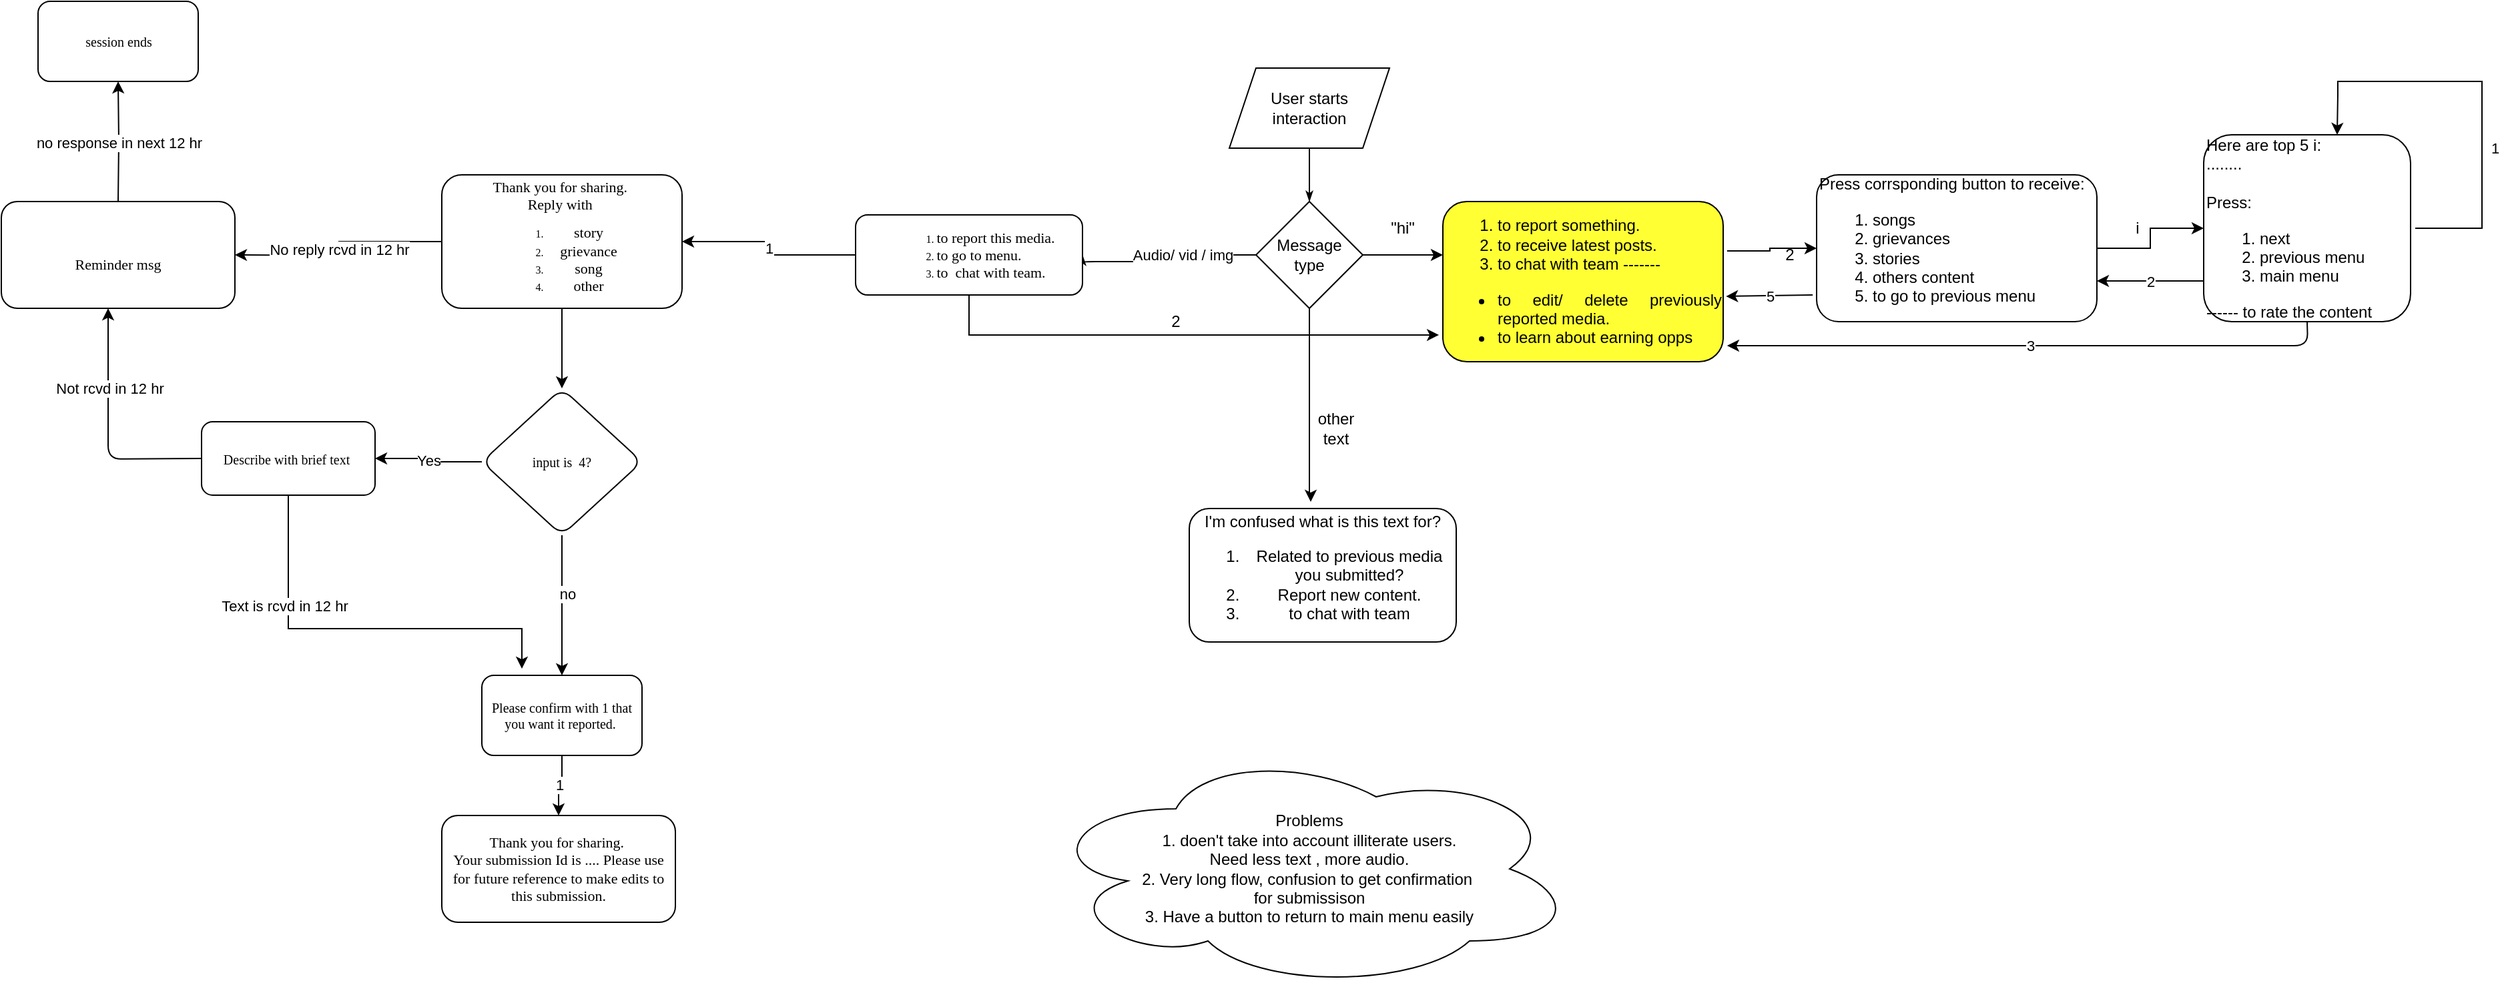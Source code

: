 <mxfile version="14.6.5" type="github" pages="6">
  <diagram id="u3M3MH3VRPwEhxvUo-A4" name="DisseminationFlow">
    <mxGraphModel dx="2013" dy="1789" grid="1" gridSize="10" guides="1" tooltips="1" connect="1" arrows="1" fold="1" page="1" pageScale="1" pageWidth="827" pageHeight="1169" math="0" shadow="0">
      <root>
        <mxCell id="VXwVcR1VCdGhq1ZCbqeW-0" />
        <mxCell id="VXwVcR1VCdGhq1ZCbqeW-1" parent="VXwVcR1VCdGhq1ZCbqeW-0" />
        <mxCell id="Ld5JpADTBhUxVkaLZ1vy-0" value="User starts &lt;br&gt;interaction" style="shape=parallelogram;perimeter=parallelogramPerimeter;whiteSpace=wrap;html=1;fixedSize=1;" parent="VXwVcR1VCdGhq1ZCbqeW-1" vertex="1">
          <mxGeometry x="220" y="-80" width="120" height="60" as="geometry" />
        </mxCell>
        <mxCell id="Ld5JpADTBhUxVkaLZ1vy-1" style="edgeStyle=orthogonalEdgeStyle;rounded=1;html=1;labelBackgroundColor=none;startArrow=none;startFill=0;startSize=5;endArrow=classicThin;endFill=1;endSize=5;jettySize=auto;orthogonalLoop=1;strokeWidth=1;fontFamily=Verdana;fontSize=8;entryX=1;entryY=0.5;entryDx=0;entryDy=0;exitX=0;exitY=0.5;exitDx=0;exitDy=0;" parent="VXwVcR1VCdGhq1ZCbqeW-1" source="Ld5JpADTBhUxVkaLZ1vy-3" target="2-9aC944TL7LtkfWMg8r-0" edge="1">
          <mxGeometry relative="1" as="geometry">
            <Array as="points">
              <mxPoint x="190" y="60" />
              <mxPoint x="190" y="65" />
            </Array>
            <mxPoint x="250" y="120" as="sourcePoint" />
            <mxPoint x="110" y="155" as="targetPoint" />
          </mxGeometry>
        </mxCell>
        <mxCell id="Ld5JpADTBhUxVkaLZ1vy-2" value="Audio/ vid / img" style="edgeLabel;html=1;align=center;verticalAlign=middle;resizable=0;points=[];" parent="Ld5JpADTBhUxVkaLZ1vy-1" vertex="1" connectable="0">
          <mxGeometry x="0.34" y="-3" relative="1" as="geometry">
            <mxPoint x="34" y="-2" as="offset" />
          </mxGeometry>
        </mxCell>
        <mxCell id="2-9aC944TL7LtkfWMg8r-4" value="" style="edgeStyle=orthogonalEdgeStyle;rounded=0;orthogonalLoop=1;jettySize=auto;html=1;" parent="VXwVcR1VCdGhq1ZCbqeW-1" source="Ld5JpADTBhUxVkaLZ1vy-3" edge="1">
          <mxGeometry relative="1" as="geometry">
            <mxPoint x="380" y="60" as="targetPoint" />
          </mxGeometry>
        </mxCell>
        <mxCell id="2-9aC944TL7LtkfWMg8r-9" style="edgeStyle=orthogonalEdgeStyle;rounded=0;orthogonalLoop=1;jettySize=auto;html=1;exitX=0.5;exitY=1;exitDx=0;exitDy=0;entryX=0.455;entryY=-0.05;entryDx=0;entryDy=0;entryPerimeter=0;" parent="VXwVcR1VCdGhq1ZCbqeW-1" source="Ld5JpADTBhUxVkaLZ1vy-3" target="2-9aC944TL7LtkfWMg8r-11" edge="1">
          <mxGeometry relative="1" as="geometry">
            <mxPoint x="280" y="240" as="targetPoint" />
            <Array as="points">
              <mxPoint x="280" y="240" />
              <mxPoint x="281" y="240" />
            </Array>
          </mxGeometry>
        </mxCell>
        <mxCell id="Ld5JpADTBhUxVkaLZ1vy-3" value="Message &lt;br&gt;type" style="rhombus;whiteSpace=wrap;html=1;" parent="VXwVcR1VCdGhq1ZCbqeW-1" vertex="1">
          <mxGeometry x="240" y="20" width="80" height="80" as="geometry" />
        </mxCell>
        <mxCell id="Ld5JpADTBhUxVkaLZ1vy-4" style="edgeStyle=orthogonalEdgeStyle;rounded=1;html=1;labelBackgroundColor=none;startArrow=none;startFill=0;startSize=5;endArrow=classicThin;endFill=1;endSize=5;jettySize=auto;orthogonalLoop=1;strokeWidth=1;fontFamily=Verdana;fontSize=8;exitX=0.5;exitY=1;exitDx=0;exitDy=0;" parent="VXwVcR1VCdGhq1ZCbqeW-1" source="Ld5JpADTBhUxVkaLZ1vy-0" edge="1">
          <mxGeometry relative="1" as="geometry">
            <mxPoint x="170" y="59.5" as="sourcePoint" />
            <mxPoint x="280" y="20" as="targetPoint" />
          </mxGeometry>
        </mxCell>
        <mxCell id="2-9aC944TL7LtkfWMg8r-13" value="" style="edgeStyle=orthogonalEdgeStyle;rounded=0;orthogonalLoop=1;jettySize=auto;html=1;entryX=-0.014;entryY=0.833;entryDx=0;entryDy=0;entryPerimeter=0;" parent="VXwVcR1VCdGhq1ZCbqeW-1" source="2-9aC944TL7LtkfWMg8r-0" target="2-9aC944TL7LtkfWMg8r-7" edge="1">
          <mxGeometry relative="1" as="geometry">
            <mxPoint x="370" y="120" as="targetPoint" />
            <Array as="points">
              <mxPoint x="25" y="120" />
            </Array>
          </mxGeometry>
        </mxCell>
        <mxCell id="-XrDtkGbPhwZa2Y3Gsro-2" value="No reply rcvd in 12 hr" style="edgeStyle=orthogonalEdgeStyle;rounded=0;orthogonalLoop=1;jettySize=auto;html=1;" parent="VXwVcR1VCdGhq1ZCbqeW-1" source="-XrDtkGbPhwZa2Y3Gsro-5" edge="1">
          <mxGeometry relative="1" as="geometry">
            <mxPoint x="-525" y="60" as="targetPoint" />
          </mxGeometry>
        </mxCell>
        <mxCell id="2-9aC944TL7LtkfWMg8r-0" value="&lt;p&gt;&lt;/p&gt;&lt;ol&gt;&lt;li style=&quot;text-align: left&quot;&gt;&lt;font style=&quot;font-size: 11px&quot;&gt;to report this media.&lt;br&gt;&lt;/font&gt;&lt;/li&gt;&lt;li style=&quot;text-align: left&quot;&gt;&lt;font style=&quot;font-size: 11px&quot;&gt;to go to menu.&lt;br&gt;&lt;/font&gt;&lt;/li&gt;&lt;li&gt;&lt;div style=&quot;text-align: left&quot;&gt;&lt;span style=&quot;font-size: 11px&quot;&gt;to&amp;nbsp;&amp;nbsp;chat with team.&amp;nbsp;&lt;/span&gt;&lt;/div&gt;&lt;/li&gt;&lt;/ol&gt;&lt;p&gt;&lt;/p&gt;" style="rounded=1;whiteSpace=wrap;html=1;shadow=0;labelBackgroundColor=none;strokeWidth=1;fontFamily=Verdana;fontSize=8;align=center;" parent="VXwVcR1VCdGhq1ZCbqeW-1" vertex="1">
          <mxGeometry x="-60" y="30" width="170" height="60" as="geometry" />
        </mxCell>
        <mxCell id="2-9aC944TL7LtkfWMg8r-6" value="&quot;hi&quot;" style="text;html=1;strokeColor=none;fillColor=none;align=center;verticalAlign=middle;whiteSpace=wrap;rounded=0;" parent="VXwVcR1VCdGhq1ZCbqeW-1" vertex="1">
          <mxGeometry x="330" y="30" width="40" height="20" as="geometry" />
        </mxCell>
        <mxCell id="2-9aC944TL7LtkfWMg8r-18" value="" style="edgeStyle=orthogonalEdgeStyle;rounded=0;orthogonalLoop=1;jettySize=auto;html=1;exitX=1.014;exitY=0.308;exitDx=0;exitDy=0;exitPerimeter=0;" parent="VXwVcR1VCdGhq1ZCbqeW-1" source="2-9aC944TL7LtkfWMg8r-7" target="2-9aC944TL7LtkfWMg8r-17" edge="1">
          <mxGeometry relative="1" as="geometry" />
        </mxCell>
        <mxCell id="2-9aC944TL7LtkfWMg8r-7" value="&lt;div style=&quot;text-align: justify&quot;&gt;&lt;ol&gt;&lt;li&gt;to report something.&lt;br&gt;&lt;/li&gt;&lt;li&gt;to receive latest posts.&lt;br&gt;&lt;/li&gt;&lt;li&gt;to chat with team -------&lt;/li&gt;&lt;/ol&gt;&lt;ul&gt;&lt;li&gt;to edit/ delete previously reported media.&lt;br&gt;&lt;/li&gt;&lt;li&gt;to learn about earning opps&lt;br&gt;&lt;/li&gt;&lt;/ul&gt;&lt;/div&gt;" style="rounded=1;whiteSpace=wrap;html=1;fillColor=#FFFF33;" parent="VXwVcR1VCdGhq1ZCbqeW-1" vertex="1">
          <mxGeometry x="380" y="20" width="210" height="120" as="geometry" />
        </mxCell>
        <mxCell id="2-9aC944TL7LtkfWMg8r-10" value="other text" style="text;html=1;strokeColor=none;fillColor=none;align=center;verticalAlign=middle;whiteSpace=wrap;rounded=0;" parent="VXwVcR1VCdGhq1ZCbqeW-1" vertex="1">
          <mxGeometry x="280" y="180" width="40" height="20" as="geometry" />
        </mxCell>
        <mxCell id="2-9aC944TL7LtkfWMg8r-11" value="I&#39;m confused what is this text for?&lt;br&gt;&lt;ol&gt;&lt;li&gt;Related to previous media you submitted?&lt;/li&gt;&lt;li&gt;Report new content.&lt;/li&gt;&lt;li&gt;to chat with team&lt;/li&gt;&lt;/ol&gt;" style="rounded=1;whiteSpace=wrap;html=1;" parent="VXwVcR1VCdGhq1ZCbqeW-1" vertex="1">
          <mxGeometry x="190" y="250" width="200" height="100" as="geometry" />
        </mxCell>
        <mxCell id="2-9aC944TL7LtkfWMg8r-15" value="2" style="text;html=1;strokeColor=none;fillColor=none;align=center;verticalAlign=middle;whiteSpace=wrap;rounded=0;" parent="VXwVcR1VCdGhq1ZCbqeW-1" vertex="1">
          <mxGeometry x="160" y="100" width="40" height="20" as="geometry" />
        </mxCell>
        <mxCell id="2-9aC944TL7LtkfWMg8r-21" value="" style="edgeStyle=orthogonalEdgeStyle;rounded=0;orthogonalLoop=1;jettySize=auto;html=1;" parent="VXwVcR1VCdGhq1ZCbqeW-1" source="2-9aC944TL7LtkfWMg8r-17" target="2-9aC944TL7LtkfWMg8r-20" edge="1">
          <mxGeometry relative="1" as="geometry" />
        </mxCell>
        <mxCell id="2-9aC944TL7LtkfWMg8r-17" value="Press corrsponding button to receive:&amp;nbsp;&lt;br&gt;&lt;ol&gt;&lt;li&gt;songs&lt;br&gt;&lt;/li&gt;&lt;li&gt;grievances&lt;/li&gt;&lt;li&gt;stories&lt;/li&gt;&lt;li&gt;others content&lt;/li&gt;&lt;li&gt;to go to previous menu&lt;/li&gt;&lt;/ol&gt;" style="whiteSpace=wrap;html=1;rounded=1;align=left;" parent="VXwVcR1VCdGhq1ZCbqeW-1" vertex="1">
          <mxGeometry x="660" width="210" height="110" as="geometry" />
        </mxCell>
        <mxCell id="2-9aC944TL7LtkfWMg8r-19" value="2" style="text;html=1;strokeColor=none;fillColor=none;align=center;verticalAlign=middle;whiteSpace=wrap;rounded=0;" parent="VXwVcR1VCdGhq1ZCbqeW-1" vertex="1">
          <mxGeometry x="620" y="50" width="40" height="20" as="geometry" />
        </mxCell>
        <mxCell id="2-9aC944TL7LtkfWMg8r-20" value="Here are top 5 i:&amp;nbsp;&lt;br&gt;........&lt;br&gt;&lt;br&gt;Press:&lt;br&gt;&lt;ol&gt;&lt;li&gt;next&lt;/li&gt;&lt;li&gt;previous menu&lt;/li&gt;&lt;li&gt;main menu&lt;/li&gt;&lt;/ol&gt;------ to rate the content" style="whiteSpace=wrap;html=1;rounded=1;align=left;" parent="VXwVcR1VCdGhq1ZCbqeW-1" vertex="1">
          <mxGeometry x="950" y="-30" width="155" height="140" as="geometry" />
        </mxCell>
        <mxCell id="2-9aC944TL7LtkfWMg8r-22" value="i" style="text;html=1;align=center;verticalAlign=middle;resizable=0;points=[];autosize=1;" parent="VXwVcR1VCdGhq1ZCbqeW-1" vertex="1">
          <mxGeometry x="890" y="30" width="20" height="20" as="geometry" />
        </mxCell>
        <mxCell id="2-9aC944TL7LtkfWMg8r-32" value="" style="edgeStyle=orthogonalEdgeStyle;rounded=0;orthogonalLoop=1;jettySize=auto;html=1;entryX=0.5;entryY=0;entryDx=0;entryDy=0;" parent="VXwVcR1VCdGhq1ZCbqeW-1" edge="1">
          <mxGeometry relative="1" as="geometry">
            <mxPoint x="1108.5" y="40" as="sourcePoint" />
            <mxPoint x="1050" y="-30" as="targetPoint" />
            <Array as="points">
              <mxPoint x="1158.5" y="40" />
              <mxPoint x="1158.5" y="-70" />
              <mxPoint x="1050.5" y="-70" />
              <mxPoint x="1050.5" y="-60" />
            </Array>
          </mxGeometry>
        </mxCell>
        <mxCell id="2-9aC944TL7LtkfWMg8r-33" value="1" style="edgeLabel;html=1;align=center;verticalAlign=middle;resizable=0;points=[];" parent="2-9aC944TL7LtkfWMg8r-32" vertex="1" connectable="0">
          <mxGeometry x="0.953" y="6" relative="1" as="geometry">
            <mxPoint x="111.38" y="16.9" as="offset" />
          </mxGeometry>
        </mxCell>
        <mxCell id="2-9aC944TL7LtkfWMg8r-34" value="2" style="endArrow=classic;html=1;" parent="VXwVcR1VCdGhq1ZCbqeW-1" edge="1">
          <mxGeometry width="50" height="50" relative="1" as="geometry">
            <mxPoint x="950" y="79.5" as="sourcePoint" />
            <mxPoint x="870" y="79.5" as="targetPoint" />
          </mxGeometry>
        </mxCell>
        <mxCell id="2-9aC944TL7LtkfWMg8r-35" value="3" style="endArrow=classic;html=1;entryX=1.014;entryY=0.9;entryDx=0;entryDy=0;entryPerimeter=0;exitX=0.5;exitY=1;exitDx=0;exitDy=0;" parent="VXwVcR1VCdGhq1ZCbqeW-1" source="2-9aC944TL7LtkfWMg8r-20" target="2-9aC944TL7LtkfWMg8r-7" edge="1">
          <mxGeometry width="50" height="50" relative="1" as="geometry">
            <mxPoint x="1020" y="128" as="sourcePoint" />
            <mxPoint x="980" y="120" as="targetPoint" />
            <Array as="points">
              <mxPoint x="1028" y="128" />
            </Array>
          </mxGeometry>
        </mxCell>
        <mxCell id="-XrDtkGbPhwZa2Y3Gsro-0" value="5" style="endArrow=classic;html=1;entryX=1.01;entryY=0.592;entryDx=0;entryDy=0;entryPerimeter=0;exitX=-0.014;exitY=0.818;exitDx=0;exitDy=0;exitPerimeter=0;" parent="VXwVcR1VCdGhq1ZCbqeW-1" source="2-9aC944TL7LtkfWMg8r-17" target="2-9aC944TL7LtkfWMg8r-7" edge="1">
          <mxGeometry width="50" height="50" relative="1" as="geometry">
            <mxPoint x="650" y="90" as="sourcePoint" />
            <mxPoint x="610" y="130" as="targetPoint" />
          </mxGeometry>
        </mxCell>
        <mxCell id="-XrDtkGbPhwZa2Y3Gsro-25" value="" style="edgeStyle=orthogonalEdgeStyle;rounded=0;orthogonalLoop=1;jettySize=auto;html=1;" parent="VXwVcR1VCdGhq1ZCbqeW-1" target="-XrDtkGbPhwZa2Y3Gsro-24" edge="1">
          <mxGeometry relative="1" as="geometry">
            <mxPoint x="-612.5" y="20" as="sourcePoint" />
          </mxGeometry>
        </mxCell>
        <mxCell id="-XrDtkGbPhwZa2Y3Gsro-26" value="no response in next 12 hr" style="edgeLabel;html=1;align=center;verticalAlign=middle;resizable=0;points=[];" parent="-XrDtkGbPhwZa2Y3Gsro-25" vertex="1" connectable="0">
          <mxGeometry x="-0.022" y="1" relative="1" as="geometry">
            <mxPoint x="1" as="offset" />
          </mxGeometry>
        </mxCell>
        <mxCell id="-XrDtkGbPhwZa2Y3Gsro-9" value="" style="edgeStyle=orthogonalEdgeStyle;rounded=0;orthogonalLoop=1;jettySize=auto;html=1;" parent="VXwVcR1VCdGhq1ZCbqeW-1" source="-XrDtkGbPhwZa2Y3Gsro-5" target="-XrDtkGbPhwZa2Y3Gsro-8" edge="1">
          <mxGeometry relative="1" as="geometry" />
        </mxCell>
        <mxCell id="-XrDtkGbPhwZa2Y3Gsro-5" value="&lt;font&gt;&lt;span style=&quot;font-size: 11px&quot;&gt;Thank you for sharing.&amp;nbsp;&lt;/span&gt;&lt;br&gt;&lt;span style=&quot;font-size: 11px&quot;&gt;Reply with&amp;nbsp;&lt;/span&gt;&lt;br&gt;&lt;ol&gt;&lt;li&gt;&lt;span style=&quot;font-size: 11px&quot;&gt;story&lt;/span&gt;&lt;/li&gt;&lt;li&gt;&lt;span style=&quot;font-size: 11px&quot;&gt;grievance&lt;/span&gt;&lt;/li&gt;&lt;li&gt;&lt;span style=&quot;font-size: 11px&quot;&gt;song&lt;/span&gt;&lt;/li&gt;&lt;li&gt;&lt;span style=&quot;font-size: 11px&quot;&gt;other&lt;/span&gt;&lt;/li&gt;&lt;/ol&gt;&lt;/font&gt;" style="whiteSpace=wrap;html=1;rounded=1;shadow=0;fontFamily=Verdana;fontSize=8;strokeWidth=1;" parent="VXwVcR1VCdGhq1ZCbqeW-1" vertex="1">
          <mxGeometry x="-370" width="180" height="100" as="geometry" />
        </mxCell>
        <mxCell id="-XrDtkGbPhwZa2Y3Gsro-7" value="1" style="edgeStyle=orthogonalEdgeStyle;rounded=0;orthogonalLoop=1;jettySize=auto;html=1;" parent="VXwVcR1VCdGhq1ZCbqeW-1" source="2-9aC944TL7LtkfWMg8r-0" target="-XrDtkGbPhwZa2Y3Gsro-5" edge="1">
          <mxGeometry relative="1" as="geometry">
            <mxPoint x="-60" y="60" as="sourcePoint" />
            <mxPoint x="-512.5" y="370" as="targetPoint" />
          </mxGeometry>
        </mxCell>
        <mxCell id="-XrDtkGbPhwZa2Y3Gsro-11" value="Yes" style="edgeStyle=orthogonalEdgeStyle;rounded=0;orthogonalLoop=1;jettySize=auto;html=1;" parent="VXwVcR1VCdGhq1ZCbqeW-1" source="-XrDtkGbPhwZa2Y3Gsro-8" target="-XrDtkGbPhwZa2Y3Gsro-10" edge="1">
          <mxGeometry relative="1" as="geometry" />
        </mxCell>
        <mxCell id="-XrDtkGbPhwZa2Y3Gsro-29" value="" style="edgeStyle=orthogonalEdgeStyle;rounded=0;orthogonalLoop=1;jettySize=auto;html=1;" parent="VXwVcR1VCdGhq1ZCbqeW-1" source="-XrDtkGbPhwZa2Y3Gsro-8" target="-XrDtkGbPhwZa2Y3Gsro-28" edge="1">
          <mxGeometry relative="1" as="geometry" />
        </mxCell>
        <mxCell id="-XrDtkGbPhwZa2Y3Gsro-30" value="no" style="edgeLabel;html=1;align=center;verticalAlign=middle;resizable=0;points=[];" parent="-XrDtkGbPhwZa2Y3Gsro-29" vertex="1" connectable="0">
          <mxGeometry x="-0.162" y="4" relative="1" as="geometry">
            <mxPoint as="offset" />
          </mxGeometry>
        </mxCell>
        <mxCell id="-XrDtkGbPhwZa2Y3Gsro-8" value="&lt;font style=&quot;font-size: 10px&quot;&gt;input is &amp;nbsp;4?&lt;/font&gt;" style="rhombus;whiteSpace=wrap;html=1;rounded=1;shadow=0;fontFamily=Verdana;fontSize=8;strokeWidth=1;" parent="VXwVcR1VCdGhq1ZCbqeW-1" vertex="1">
          <mxGeometry x="-340" y="160" width="120" height="110" as="geometry" />
        </mxCell>
        <mxCell id="-XrDtkGbPhwZa2Y3Gsro-27" style="edgeStyle=orthogonalEdgeStyle;rounded=0;orthogonalLoop=1;jettySize=auto;html=1;" parent="VXwVcR1VCdGhq1ZCbqeW-1" source="-XrDtkGbPhwZa2Y3Gsro-10" edge="1">
          <mxGeometry relative="1" as="geometry">
            <mxPoint x="-310" y="370" as="targetPoint" />
            <Array as="points">
              <mxPoint x="-485" y="340" />
              <mxPoint x="-310" y="340" />
            </Array>
          </mxGeometry>
        </mxCell>
        <mxCell id="-XrDtkGbPhwZa2Y3Gsro-31" value="Text is rcvd in 12 hr" style="edgeLabel;html=1;align=center;verticalAlign=middle;resizable=0;points=[];" parent="-XrDtkGbPhwZa2Y3Gsro-27" vertex="1" connectable="0">
          <mxGeometry x="-0.458" y="-3" relative="1" as="geometry">
            <mxPoint as="offset" />
          </mxGeometry>
        </mxCell>
        <mxCell id="-XrDtkGbPhwZa2Y3Gsro-10" value="&lt;font style=&quot;font-size: 10px&quot;&gt;Describe with brief text&amp;nbsp;&lt;/font&gt;" style="whiteSpace=wrap;html=1;rounded=1;shadow=0;fontFamily=Verdana;fontSize=8;strokeWidth=1;" parent="VXwVcR1VCdGhq1ZCbqeW-1" vertex="1">
          <mxGeometry x="-550" y="185" width="130" height="55" as="geometry" />
        </mxCell>
        <mxCell id="-XrDtkGbPhwZa2Y3Gsro-12" value="" style="endArrow=classic;html=1;exitX=0;exitY=0.5;exitDx=0;exitDy=0;" parent="VXwVcR1VCdGhq1ZCbqeW-1" source="-XrDtkGbPhwZa2Y3Gsro-10" edge="1">
          <mxGeometry width="50" height="50" relative="1" as="geometry">
            <mxPoint x="-670" y="150" as="sourcePoint" />
            <mxPoint x="-620" y="100" as="targetPoint" />
            <Array as="points">
              <mxPoint x="-620" y="213" />
            </Array>
          </mxGeometry>
        </mxCell>
        <mxCell id="-XrDtkGbPhwZa2Y3Gsro-13" value="Not rcvd in 12 hr" style="edgeLabel;html=1;align=center;verticalAlign=middle;resizable=0;points=[];" parent="-XrDtkGbPhwZa2Y3Gsro-12" vertex="1" connectable="0">
          <mxGeometry x="0.344" y="-1" relative="1" as="geometry">
            <mxPoint as="offset" />
          </mxGeometry>
        </mxCell>
        <mxCell id="-XrDtkGbPhwZa2Y3Gsro-24" value="&lt;font style=&quot;font-size: 10px&quot;&gt;session ends&lt;/font&gt;" style="whiteSpace=wrap;html=1;rounded=1;shadow=0;fontFamily=Verdana;fontSize=8;strokeWidth=1;" parent="VXwVcR1VCdGhq1ZCbqeW-1" vertex="1">
          <mxGeometry x="-672.5" y="-130" width="120" height="60" as="geometry" />
        </mxCell>
        <mxCell id="-XrDtkGbPhwZa2Y3Gsro-33" value="" style="edgeStyle=orthogonalEdgeStyle;rounded=0;orthogonalLoop=1;jettySize=auto;html=1;entryX=0.5;entryY=0;entryDx=0;entryDy=0;" parent="VXwVcR1VCdGhq1ZCbqeW-1" source="-XrDtkGbPhwZa2Y3Gsro-28" target="-XrDtkGbPhwZa2Y3Gsro-32" edge="1">
          <mxGeometry relative="1" as="geometry">
            <Array as="points">
              <mxPoint x="-280" y="458" />
              <mxPoint x="-282" y="458" />
            </Array>
          </mxGeometry>
        </mxCell>
        <mxCell id="-XrDtkGbPhwZa2Y3Gsro-34" value="1" style="edgeLabel;html=1;align=center;verticalAlign=middle;resizable=0;points=[];" parent="-XrDtkGbPhwZa2Y3Gsro-33" vertex="1" connectable="0">
          <mxGeometry x="0.074" y="-1" relative="1" as="geometry">
            <mxPoint x="1" y="-1" as="offset" />
          </mxGeometry>
        </mxCell>
        <mxCell id="-XrDtkGbPhwZa2Y3Gsro-28" value="&lt;font style=&quot;font-size: 10px&quot;&gt;Please confirm with 1 that you want it reported.&amp;nbsp;&lt;/font&gt;" style="whiteSpace=wrap;html=1;rounded=1;shadow=0;fontFamily=Verdana;fontSize=8;strokeWidth=1;" parent="VXwVcR1VCdGhq1ZCbqeW-1" vertex="1">
          <mxGeometry x="-340" y="375" width="120" height="60" as="geometry" />
        </mxCell>
        <mxCell id="-XrDtkGbPhwZa2Y3Gsro-32" value="&lt;font style=&quot;font-size: 11px&quot;&gt;Thank you for sharing.&amp;nbsp;&lt;br&gt;Your submission Id is .... Please use for future reference to make edits to this submission.&lt;/font&gt;" style="whiteSpace=wrap;html=1;rounded=1;shadow=0;fontFamily=Verdana;fontSize=8;strokeWidth=1;" parent="VXwVcR1VCdGhq1ZCbqeW-1" vertex="1">
          <mxGeometry x="-370" y="480" width="175" height="80" as="geometry" />
        </mxCell>
        <mxCell id="-XrDtkGbPhwZa2Y3Gsro-35" value="&lt;font style=&quot;font-size: 11px&quot;&gt;&amp;nbsp;&lt;br&gt;Reminder msg&lt;/font&gt;" style="whiteSpace=wrap;html=1;rounded=1;shadow=0;fontFamily=Verdana;fontSize=8;strokeWidth=1;" parent="VXwVcR1VCdGhq1ZCbqeW-1" vertex="1">
          <mxGeometry x="-700" y="20" width="175" height="80" as="geometry" />
        </mxCell>
        <mxCell id="cBjwcizyMqsZ_aIyhLdC-0" value="Problems&lt;br&gt;1. doen&#39;t take into account illiterate users. &lt;br&gt;Need less text , more audio.&lt;br&gt;2. Very long flow, confusion to get confirmation&amp;nbsp;&lt;br&gt;for submissison&lt;br&gt;3. Have a button to return to main menu easily" style="ellipse;shape=cloud;whiteSpace=wrap;html=1;" parent="VXwVcR1VCdGhq1ZCbqeW-1" vertex="1">
          <mxGeometry x="80" y="430" width="400" height="180" as="geometry" />
        </mxCell>
      </root>
    </mxGraphModel>
  </diagram>
  <diagram name="3 DisseminationFlow" id="Egyei1QUp68N-HTectZD">
    <mxGraphModel dx="2013" dy="1789" grid="1" gridSize="10" guides="1" tooltips="1" connect="1" arrows="1" fold="1" page="1" pageScale="1" pageWidth="827" pageHeight="1169" math="0" shadow="0">
      <root>
        <mxCell id="ILnbO-3U45fQJwzotn9N-0" />
        <mxCell id="ILnbO-3U45fQJwzotn9N-1" parent="ILnbO-3U45fQJwzotn9N-0" />
        <mxCell id="ILnbO-3U45fQJwzotn9N-2" value="User starts &lt;br&gt;interaction" style="shape=parallelogram;perimeter=parallelogramPerimeter;whiteSpace=wrap;html=1;fixedSize=1;" parent="ILnbO-3U45fQJwzotn9N-1" vertex="1">
          <mxGeometry x="90" y="-200" width="120" height="60" as="geometry" />
        </mxCell>
        <mxCell id="ILnbO-3U45fQJwzotn9N-3" style="edgeStyle=orthogonalEdgeStyle;rounded=1;html=1;labelBackgroundColor=none;startArrow=none;startFill=0;startSize=5;endArrow=classicThin;endFill=1;endSize=5;jettySize=auto;orthogonalLoop=1;strokeWidth=1;fontFamily=Verdana;fontSize=8;entryX=1;entryY=0.5;entryDx=0;entryDy=0;exitX=0;exitY=0.5;exitDx=0;exitDy=0;" parent="ILnbO-3U45fQJwzotn9N-1" source="ILnbO-3U45fQJwzotn9N-7" target="ILnbO-3U45fQJwzotn9N-11" edge="1">
          <mxGeometry relative="1" as="geometry">
            <Array as="points">
              <mxPoint x="190" y="60" />
              <mxPoint x="190" y="65" />
            </Array>
            <mxPoint x="250" y="120" as="sourcePoint" />
            <mxPoint x="110" y="155" as="targetPoint" />
          </mxGeometry>
        </mxCell>
        <mxCell id="ILnbO-3U45fQJwzotn9N-4" value="Audio" style="edgeLabel;html=1;align=center;verticalAlign=middle;resizable=0;points=[];" parent="ILnbO-3U45fQJwzotn9N-3" vertex="1" connectable="0">
          <mxGeometry x="0.34" y="-3" relative="1" as="geometry">
            <mxPoint x="17.5" y="-7" as="offset" />
          </mxGeometry>
        </mxCell>
        <mxCell id="ILnbO-3U45fQJwzotn9N-5" value="" style="edgeStyle=orthogonalEdgeStyle;rounded=0;orthogonalLoop=1;jettySize=auto;html=1;" parent="ILnbO-3U45fQJwzotn9N-1" source="ILnbO-3U45fQJwzotn9N-7" target="ILnbO-3U45fQJwzotn9N-14" edge="1">
          <mxGeometry relative="1" as="geometry">
            <mxPoint x="360" y="60" as="targetPoint" />
          </mxGeometry>
        </mxCell>
        <mxCell id="ILnbO-3U45fQJwzotn9N-51" value="Text" style="edgeLabel;html=1;align=center;verticalAlign=middle;resizable=0;points=[];" parent="ILnbO-3U45fQJwzotn9N-5" vertex="1" connectable="0">
          <mxGeometry x="-0.194" relative="1" as="geometry">
            <mxPoint as="offset" />
          </mxGeometry>
        </mxCell>
        <mxCell id="ILnbO-3U45fQJwzotn9N-6" style="edgeStyle=orthogonalEdgeStyle;rounded=0;orthogonalLoop=1;jettySize=auto;html=1;exitX=0;exitY=0.5;exitDx=0;exitDy=0;" parent="ILnbO-3U45fQJwzotn9N-1" source="ILnbO-3U45fQJwzotn9N-7" edge="1">
          <mxGeometry relative="1" as="geometry">
            <mxPoint x="120" y="240" as="targetPoint" />
            <Array as="points">
              <mxPoint x="240" y="240" />
            </Array>
          </mxGeometry>
        </mxCell>
        <mxCell id="Dfi2-VsGaBoy25RC-L9R-0" value="video" style="edgeLabel;html=1;align=center;verticalAlign=middle;resizable=0;points=[];" parent="ILnbO-3U45fQJwzotn9N-6" vertex="1" connectable="0">
          <mxGeometry x="0.411" y="3" relative="1" as="geometry">
            <mxPoint as="offset" />
          </mxGeometry>
        </mxCell>
        <mxCell id="JBC-M9yCq-IJpLdvhCJN-0" style="edgeStyle=orthogonalEdgeStyle;rounded=0;orthogonalLoop=1;jettySize=auto;html=1;exitX=0.5;exitY=1;exitDx=0;exitDy=0;" parent="ILnbO-3U45fQJwzotn9N-1" source="ILnbO-3U45fQJwzotn9N-7" target="JBC-M9yCq-IJpLdvhCJN-1" edge="1">
          <mxGeometry relative="1" as="geometry">
            <mxPoint x="190" y="390" as="targetPoint" />
            <Array as="points">
              <mxPoint x="280" y="390" />
              <mxPoint x="250" y="390" />
            </Array>
          </mxGeometry>
        </mxCell>
        <mxCell id="JBC-M9yCq-IJpLdvhCJN-2" value="image" style="edgeLabel;html=1;align=center;verticalAlign=middle;resizable=0;points=[];" parent="JBC-M9yCq-IJpLdvhCJN-0" vertex="1" connectable="0">
          <mxGeometry x="-0.386" y="3" relative="1" as="geometry">
            <mxPoint as="offset" />
          </mxGeometry>
        </mxCell>
        <mxCell id="ILnbO-3U45fQJwzotn9N-7" value="Message &lt;br&gt;type" style="rhombus;whiteSpace=wrap;html=1;" parent="ILnbO-3U45fQJwzotn9N-1" vertex="1">
          <mxGeometry x="240" y="20" width="80" height="80" as="geometry" />
        </mxCell>
        <mxCell id="ILnbO-3U45fQJwzotn9N-8" style="edgeStyle=orthogonalEdgeStyle;rounded=1;html=1;labelBackgroundColor=none;startArrow=none;startFill=0;startSize=5;endArrow=classicThin;endFill=1;endSize=5;jettySize=auto;orthogonalLoop=1;strokeWidth=1;fontFamily=Verdana;fontSize=8;exitX=0.5;exitY=1;exitDx=0;exitDy=0;entryX=0.5;entryY=0;entryDx=0;entryDy=0;" parent="ILnbO-3U45fQJwzotn9N-1" source="ILnbO-3U45fQJwzotn9N-2" target="ILnbO-3U45fQJwzotn9N-7" edge="1">
          <mxGeometry relative="1" as="geometry">
            <mxPoint x="170" y="59.5" as="sourcePoint" />
            <mxPoint x="280" y="-100" as="targetPoint" />
          </mxGeometry>
        </mxCell>
        <mxCell id="ILnbO-3U45fQJwzotn9N-9" value="" style="edgeStyle=orthogonalEdgeStyle;rounded=0;orthogonalLoop=1;jettySize=auto;html=1;entryX=-0.014;entryY=0.833;entryDx=0;entryDy=0;entryPerimeter=0;" parent="ILnbO-3U45fQJwzotn9N-1" source="ILnbO-3U45fQJwzotn9N-11" target="ILnbO-3U45fQJwzotn9N-14" edge="1">
          <mxGeometry relative="1" as="geometry">
            <mxPoint x="370" y="120" as="targetPoint" />
            <Array as="points">
              <mxPoint x="25" y="120" />
            </Array>
          </mxGeometry>
        </mxCell>
        <mxCell id="ILnbO-3U45fQJwzotn9N-55" value="0" style="edgeLabel;html=1;align=center;verticalAlign=middle;resizable=0;points=[];" parent="ILnbO-3U45fQJwzotn9N-9" vertex="1" connectable="0">
          <mxGeometry x="0.196" y="1" relative="1" as="geometry">
            <mxPoint as="offset" />
          </mxGeometry>
        </mxCell>
        <mxCell id="tY8pltBx8iJScnm7SV-W-13" style="edgeStyle=orthogonalEdgeStyle;rounded=0;orthogonalLoop=1;jettySize=auto;html=1;" parent="ILnbO-3U45fQJwzotn9N-1" source="ILnbO-3U45fQJwzotn9N-11" edge="1">
          <mxGeometry relative="1" as="geometry">
            <mxPoint x="240" y="50" as="targetPoint" />
            <Array as="points">
              <mxPoint x="-5" y="-30" />
              <mxPoint x="240" y="-30" />
            </Array>
          </mxGeometry>
        </mxCell>
        <mxCell id="tY8pltBx8iJScnm7SV-W-14" value="Media file is sent again in 24 hr&amp;nbsp;" style="edgeLabel;html=1;align=center;verticalAlign=middle;resizable=0;points=[];" parent="tY8pltBx8iJScnm7SV-W-13" vertex="1" connectable="0">
          <mxGeometry x="-0.341" y="-1" relative="1" as="geometry">
            <mxPoint as="offset" />
          </mxGeometry>
        </mxCell>
        <mxCell id="tY8pltBx8iJScnm7SV-W-15" style="edgeStyle=orthogonalEdgeStyle;rounded=0;orthogonalLoop=1;jettySize=auto;html=1;exitX=0.25;exitY=0;exitDx=0;exitDy=0;entryX=0.5;entryY=1;entryDx=0;entryDy=0;" parent="ILnbO-3U45fQJwzotn9N-1" source="ILnbO-3U45fQJwzotn9N-11" target="tY8pltBx8iJScnm7SV-W-19" edge="1">
          <mxGeometry relative="1" as="geometry">
            <mxPoint x="-70" y="-80" as="targetPoint" />
            <Array as="points">
              <mxPoint x="-68" y="-20" />
              <mxPoint x="-70" y="-20" />
            </Array>
          </mxGeometry>
        </mxCell>
        <mxCell id="tY8pltBx8iJScnm7SV-W-16" value="24 hr window expires" style="edgeLabel;html=1;align=center;verticalAlign=middle;resizable=0;points=[];" parent="tY8pltBx8iJScnm7SV-W-15" vertex="1" connectable="0">
          <mxGeometry x="-0.505" y="-1" relative="1" as="geometry">
            <mxPoint x="-1" y="-35.41" as="offset" />
          </mxGeometry>
        </mxCell>
        <mxCell id="ILnbO-3U45fQJwzotn9N-11" value="&lt;p&gt;&lt;/p&gt;&lt;div&gt;&lt;div style=&quot;text-align: left&quot;&gt;&lt;span style=&quot;font-size: 11px&quot;&gt;Thank you for contributing content. Your&amp;nbsp;submission&amp;nbsp;id is ...&amp;nbsp;&lt;/span&gt;&lt;/div&gt;&lt;div style=&quot;text-align: left&quot;&gt;&lt;span style=&quot;font-size: 11px&quot;&gt;Press 1 to optionally contribute more to help get the media&amp;nbsp;&lt;/span&gt;&lt;span style=&quot;font-size: 11px&quot;&gt;published&amp;nbsp;faster.&lt;/span&gt;&lt;/div&gt;&lt;div style=&quot;text-align: left&quot;&gt;&lt;span style=&quot;font-size: 11px&quot;&gt;Press 2 to chat with our team.&lt;/span&gt;&lt;/div&gt;&lt;div&gt;&lt;div style=&quot;text-align: left&quot;&gt;&lt;span style=&quot;font-size: 11px&quot;&gt;Press 0 to return to main menu.&amp;nbsp;&lt;/span&gt;&lt;/div&gt;&lt;/div&gt;&lt;/div&gt;&lt;p&gt;&lt;/p&gt;" style="rounded=1;whiteSpace=wrap;html=1;shadow=0;labelBackgroundColor=none;strokeWidth=1;fontFamily=Verdana;fontSize=8;align=center;" parent="ILnbO-3U45fQJwzotn9N-1" vertex="1">
          <mxGeometry x="-130" width="250" height="130" as="geometry" />
        </mxCell>
        <mxCell id="ILnbO-3U45fQJwzotn9N-13" value="" style="edgeStyle=orthogonalEdgeStyle;rounded=0;orthogonalLoop=1;jettySize=auto;html=1;exitX=0.75;exitY=1;exitDx=0;exitDy=0;entryX=0.75;entryY=0;entryDx=0;entryDy=0;" parent="ILnbO-3U45fQJwzotn9N-1" source="ILnbO-3U45fQJwzotn9N-14" target="ILnbO-3U45fQJwzotn9N-19" edge="1">
          <mxGeometry relative="1" as="geometry" />
        </mxCell>
        <mxCell id="Dfi2-VsGaBoy25RC-L9R-1" value="2" style="edgeLabel;html=1;align=center;verticalAlign=middle;resizable=0;points=[];" parent="ILnbO-3U45fQJwzotn9N-13" vertex="1" connectable="0">
          <mxGeometry x="-0.03" relative="1" as="geometry">
            <mxPoint as="offset" />
          </mxGeometry>
        </mxCell>
        <mxCell id="SejfubMkHep733Y2Z8n6-0" style="edgeStyle=orthogonalEdgeStyle;rounded=0;orthogonalLoop=1;jettySize=auto;html=1;entryX=0;entryY=0.5;entryDx=0;entryDy=0;" parent="ILnbO-3U45fQJwzotn9N-1" source="ILnbO-3U45fQJwzotn9N-14" target="tY8pltBx8iJScnm7SV-W-2" edge="1">
          <mxGeometry relative="1" as="geometry">
            <mxPoint x="720" y="80" as="targetPoint" />
          </mxGeometry>
        </mxCell>
        <mxCell id="SejfubMkHep733Y2Z8n6-1" value="4" style="edgeLabel;html=1;align=center;verticalAlign=middle;resizable=0;points=[];" parent="SejfubMkHep733Y2Z8n6-0" vertex="1" connectable="0">
          <mxGeometry x="-0.191" y="3" relative="1" as="geometry">
            <mxPoint y="-4.5" as="offset" />
          </mxGeometry>
        </mxCell>
        <mxCell id="H3s3RhAyVL8ljNLFH17G-0" style="edgeStyle=orthogonalEdgeStyle;rounded=0;orthogonalLoop=1;jettySize=auto;html=1;exitX=0.5;exitY=0;exitDx=0;exitDy=0;entryX=0.5;entryY=1;entryDx=0;entryDy=0;" parent="ILnbO-3U45fQJwzotn9N-1" source="ILnbO-3U45fQJwzotn9N-14" target="H3s3RhAyVL8ljNLFH17G-1" edge="1">
          <mxGeometry relative="1" as="geometry">
            <mxPoint x="489.765" y="-100" as="targetPoint" />
          </mxGeometry>
        </mxCell>
        <mxCell id="H3s3RhAyVL8ljNLFH17G-2" value="1" style="edgeLabel;html=1;align=center;verticalAlign=middle;resizable=0;points=[];" parent="H3s3RhAyVL8ljNLFH17G-0" vertex="1" connectable="0">
          <mxGeometry x="-0.007" y="-1" relative="1" as="geometry">
            <mxPoint as="offset" />
          </mxGeometry>
        </mxCell>
        <mxCell id="ILnbO-3U45fQJwzotn9N-14" value="&lt;div style=&quot;text-align: justify&quot;&gt;&lt;div&gt;&lt;span style=&quot;text-align: center&quot;&gt;Welcome to main menu of CGNet Swara WhatsApp. Press&lt;/span&gt;&lt;br style=&quot;text-align: center&quot;&gt;&lt;/div&gt;&lt;ol&gt;&lt;li&gt;to report something.&lt;br&gt;&lt;/li&gt;&lt;li&gt;to receive latest posts.&lt;br&gt;&lt;/li&gt;&lt;li&gt;to chat with our team.&lt;/li&gt;&lt;li&gt;to delete previously reported media.&lt;/li&gt;&lt;/ol&gt;&lt;/div&gt;" style="rounded=1;whiteSpace=wrap;html=1;fillColor=#FFFF33;" parent="ILnbO-3U45fQJwzotn9N-1" vertex="1">
          <mxGeometry x="373" width="240" height="160" as="geometry" />
        </mxCell>
        <mxCell id="ILnbO-3U45fQJwzotn9N-19" value="Here are the 5 latest posts....&lt;br&gt;Press 1 for more content.&amp;nbsp;&lt;br&gt;Press 2 for previous content (not valid for first 5 posts)&lt;br&gt;Press 0 to go back to main menu." style="whiteSpace=wrap;html=1;rounded=1;align=left;" parent="ILnbO-3U45fQJwzotn9N-1" vertex="1">
          <mxGeometry x="385" y="270" width="210" height="100" as="geometry" />
        </mxCell>
        <mxCell id="ILnbO-3U45fQJwzotn9N-27" value="0" style="endArrow=classic;html=1;entryX=0.25;entryY=1;entryDx=0;entryDy=0;" parent="ILnbO-3U45fQJwzotn9N-1" target="ILnbO-3U45fQJwzotn9N-14" edge="1">
          <mxGeometry width="50" height="50" relative="1" as="geometry">
            <mxPoint x="430" y="270" as="sourcePoint" />
            <mxPoint x="437" y="163" as="targetPoint" />
          </mxGeometry>
        </mxCell>
        <mxCell id="ILnbO-3U45fQJwzotn9N-28" value="" style="edgeStyle=orthogonalEdgeStyle;rounded=0;orthogonalLoop=1;jettySize=auto;html=1;entryX=0.5;entryY=0;entryDx=0;entryDy=0;exitX=0.5;exitY=1;exitDx=0;exitDy=0;" parent="ILnbO-3U45fQJwzotn9N-1" source="tY8pltBx8iJScnm7SV-W-5" target="ILnbO-3U45fQJwzotn9N-42" edge="1">
          <mxGeometry relative="1" as="geometry">
            <mxPoint x="-705" y="500" as="sourcePoint" />
            <mxPoint x="-515.5" y="430" as="targetPoint" />
            <Array as="points" />
          </mxGeometry>
        </mxCell>
        <mxCell id="ILnbO-3U45fQJwzotn9N-29" value="no response in next 12 hr" style="edgeLabel;html=1;align=center;verticalAlign=middle;resizable=0;points=[];" parent="ILnbO-3U45fQJwzotn9N-28" vertex="1" connectable="0">
          <mxGeometry x="-0.022" y="1" relative="1" as="geometry">
            <mxPoint x="1" as="offset" />
          </mxGeometry>
        </mxCell>
        <mxCell id="ILnbO-3U45fQJwzotn9N-32" value="1" style="edgeStyle=orthogonalEdgeStyle;rounded=0;orthogonalLoop=1;jettySize=auto;html=1;entryX=1;entryY=0.5;entryDx=0;entryDy=0;" parent="ILnbO-3U45fQJwzotn9N-1" source="ILnbO-3U45fQJwzotn9N-11" target="tY8pltBx8iJScnm7SV-W-0" edge="1">
          <mxGeometry relative="1" as="geometry">
            <mxPoint x="-60" y="60" as="sourcePoint" />
            <mxPoint x="-190" y="70" as="targetPoint" />
          </mxGeometry>
        </mxCell>
        <mxCell id="ILnbO-3U45fQJwzotn9N-42" value="&lt;font style=&quot;font-size: 10px&quot;&gt;session ends&lt;/font&gt;" style="whiteSpace=wrap;html=1;rounded=1;shadow=0;fontFamily=Verdana;fontSize=8;strokeWidth=1;" parent="ILnbO-3U45fQJwzotn9N-1" vertex="1">
          <mxGeometry x="-652.5" y="205" width="120" height="25" as="geometry" />
        </mxCell>
        <mxCell id="ahmWQgBZRhaX3qAUoeWT-0" style="edgeStyle=orthogonalEdgeStyle;rounded=0;orthogonalLoop=1;jettySize=auto;html=1;entryX=1;entryY=0.5;entryDx=0;entryDy=0;" parent="ILnbO-3U45fQJwzotn9N-1" source="ILnbO-3U45fQJwzotn9N-52" target="ILnbO-3U45fQJwzotn9N-58" edge="1">
          <mxGeometry relative="1" as="geometry">
            <mxPoint x="-260" y="100" as="targetPoint" />
          </mxGeometry>
        </mxCell>
        <mxCell id="ahmWQgBZRhaX3qAUoeWT-1" value="1" style="edgeLabel;html=1;align=center;verticalAlign=middle;resizable=0;points=[];" parent="ahmWQgBZRhaX3qAUoeWT-0" vertex="1" connectable="0">
          <mxGeometry x="-0.523" relative="1" as="geometry">
            <mxPoint as="offset" />
          </mxGeometry>
        </mxCell>
        <mxCell id="ILnbO-3U45fQJwzotn9N-52" value="&lt;p&gt;&lt;/p&gt;&lt;div&gt;&lt;div style=&quot;text-align: left&quot;&gt;&lt;span style=&quot;font-size: 11px&quot;&gt;Thank you for contributing content. Your&amp;nbsp;submission&amp;nbsp;id is ...&amp;nbsp;&lt;/span&gt;&lt;/div&gt;&lt;div style=&quot;text-align: left&quot;&gt;&lt;span style=&quot;font-size: 11px&quot;&gt;Press 1 to optionally contribute a description for this video. This will help to get the media&amp;nbsp;&lt;/span&gt;&lt;span style=&quot;font-size: 11px&quot;&gt;published&amp;nbsp;faster.&lt;/span&gt;&lt;/div&gt;&lt;div style=&quot;text-align: left&quot;&gt;&lt;span style=&quot;font-size: 11px&quot;&gt;Press 2 to chat with out team.&lt;/span&gt;&lt;span style=&quot;font-size: 11px&quot;&gt;&lt;br&gt;&lt;/span&gt;&lt;/div&gt;&lt;div&gt;&lt;div style=&quot;text-align: left&quot;&gt;&lt;span style=&quot;font-size: 11px&quot;&gt;Press 0 to return to main menu.&amp;nbsp;&lt;/span&gt;&lt;/div&gt;&lt;/div&gt;&lt;/div&gt;&lt;p&gt;&lt;/p&gt;" style="rounded=1;whiteSpace=wrap;html=1;shadow=0;labelBackgroundColor=none;strokeWidth=1;fontFamily=Verdana;fontSize=8;align=center;" parent="ILnbO-3U45fQJwzotn9N-1" vertex="1">
          <mxGeometry x="-150" y="190" width="270" height="120" as="geometry" />
        </mxCell>
        <mxCell id="ILnbO-3U45fQJwzotn9N-56" value="" style="endArrow=classic;html=1;entryX=0;entryY=0.938;entryDx=0;entryDy=0;entryPerimeter=0;" parent="ILnbO-3U45fQJwzotn9N-1" target="ILnbO-3U45fQJwzotn9N-14" edge="1">
          <mxGeometry width="50" height="50" relative="1" as="geometry">
            <mxPoint x="110" y="189" as="sourcePoint" />
            <mxPoint x="170" y="150" as="targetPoint" />
            <Array as="points">
              <mxPoint x="110" y="150" />
            </Array>
          </mxGeometry>
        </mxCell>
        <mxCell id="ILnbO-3U45fQJwzotn9N-57" value="0" style="edgeLabel;html=1;align=center;verticalAlign=middle;resizable=0;points=[];" parent="ILnbO-3U45fQJwzotn9N-56" vertex="1" connectable="0">
          <mxGeometry x="0.036" y="2" relative="1" as="geometry">
            <mxPoint as="offset" />
          </mxGeometry>
        </mxCell>
        <mxCell id="tY8pltBx8iJScnm7SV-W-7" style="edgeStyle=orthogonalEdgeStyle;rounded=0;orthogonalLoop=1;jettySize=auto;html=1;entryX=1;entryY=0.5;entryDx=0;entryDy=0;" parent="ILnbO-3U45fQJwzotn9N-1" source="ILnbO-3U45fQJwzotn9N-58" target="tY8pltBx8iJScnm7SV-W-5" edge="1">
          <mxGeometry relative="1" as="geometry">
            <mxPoint x="-460" y="140" as="targetPoint" />
            <Array as="points">
              <mxPoint x="-450" y="250" />
              <mxPoint x="-450" y="135" />
            </Array>
          </mxGeometry>
        </mxCell>
        <mxCell id="ILnbO-3U45fQJwzotn9N-58" value="&lt;span style=&quot;font-size: 10px&quot;&gt;Thank you.&lt;/span&gt;&lt;br style=&quot;font-size: 10px&quot;&gt;&lt;span style=&quot;font-size: 10px&quot;&gt;Please submit a description by texting or recording audio.&amp;nbsp;&lt;/span&gt;&lt;br style=&quot;font-size: 10px&quot;&gt;&lt;span style=&quot;font-size: 10px&quot;&gt;Press 0 to return back to main menu.&lt;/span&gt;" style="whiteSpace=wrap;html=1;rounded=1;shadow=0;fontFamily=Verdana;fontSize=8;strokeWidth=1;align=left;" parent="ILnbO-3U45fQJwzotn9N-1" vertex="1">
          <mxGeometry x="-340" y="220" width="140" height="90" as="geometry" />
        </mxCell>
        <mxCell id="H3s3RhAyVL8ljNLFH17G-3" style="edgeStyle=orthogonalEdgeStyle;rounded=0;orthogonalLoop=1;jettySize=auto;html=1;" parent="ILnbO-3U45fQJwzotn9N-1" source="H3s3RhAyVL8ljNLFH17G-1" target="ILnbO-3U45fQJwzotn9N-7" edge="1">
          <mxGeometry relative="1" as="geometry" />
        </mxCell>
        <mxCell id="H3s3RhAyVL8ljNLFH17G-1" value="Please submit an audio or video that you want to broadcast." style="rounded=1;whiteSpace=wrap;html=1;" parent="ILnbO-3U45fQJwzotn9N-1" vertex="1">
          <mxGeometry x="400" y="-140" width="186" height="80" as="geometry" />
        </mxCell>
        <mxCell id="tY8pltBx8iJScnm7SV-W-4" value="&lt;span style=&quot;font-size: 12px ; background-color: rgb(248 , 249 , 250)&quot;&gt;no response in 12 hr&lt;/span&gt;" style="edgeStyle=orthogonalEdgeStyle;rounded=0;orthogonalLoop=1;jettySize=auto;html=1;entryX=1;entryY=0.5;entryDx=0;entryDy=0;" parent="ILnbO-3U45fQJwzotn9N-1" source="tY8pltBx8iJScnm7SV-W-0" target="tY8pltBx8iJScnm7SV-W-5" edge="1">
          <mxGeometry x="0.388" y="-15" relative="1" as="geometry">
            <mxPoint x="-413" y="55" as="targetPoint" />
            <Array as="points">
              <mxPoint x="-440" y="65" />
              <mxPoint x="-440" y="135" />
            </Array>
            <mxPoint as="offset" />
          </mxGeometry>
        </mxCell>
        <mxCell id="tY8pltBx8iJScnm7SV-W-0" value="&lt;font style=&quot;font-size: 10px&quot;&gt;Thank you.&lt;br&gt;Please send one associated image and/ or&amp;nbsp;submit a description by texting or recording audio.&amp;nbsp;&lt;br&gt;Press 0 to return back to main menu.&lt;br&gt;&lt;br&gt;&lt;/font&gt;" style="whiteSpace=wrap;html=1;rounded=1;shadow=0;fontFamily=Verdana;fontSize=8;strokeWidth=1;align=left;" parent="ILnbO-3U45fQJwzotn9N-1" vertex="1">
          <mxGeometry x="-350" y="10" width="150" height="100" as="geometry" />
        </mxCell>
        <mxCell id="tY8pltBx8iJScnm7SV-W-10" value="" style="edgeStyle=orthogonalEdgeStyle;rounded=0;orthogonalLoop=1;jettySize=auto;html=1;entryX=0;entryY=0.5;entryDx=0;entryDy=0;" parent="ILnbO-3U45fQJwzotn9N-1" source="tY8pltBx8iJScnm7SV-W-2" target="tY8pltBx8iJScnm7SV-W-9" edge="1">
          <mxGeometry relative="1" as="geometry">
            <mxPoint x="910" y="120" as="targetPoint" />
          </mxGeometry>
        </mxCell>
        <mxCell id="tY8pltBx8iJScnm7SV-W-11" value="input is subm. id" style="edgeLabel;html=1;align=center;verticalAlign=middle;resizable=0;points=[];" parent="tY8pltBx8iJScnm7SV-W-10" vertex="1" connectable="0">
          <mxGeometry x="0.025" y="4" relative="1" as="geometry">
            <mxPoint as="offset" />
          </mxGeometry>
        </mxCell>
        <mxCell id="tY8pltBx8iJScnm7SV-W-2" value="&lt;font&gt;&lt;font size=&quot;1&quot;&gt;Please send the submission id. Caution! the previously submitted media will be deleted.&amp;nbsp;&lt;/font&gt;&lt;span style=&quot;font-size: 11px ; text-align: left&quot;&gt;&lt;br&gt;Press 0 to return back to main menu&lt;/span&gt;&lt;br&gt;&lt;/font&gt;" style="whiteSpace=wrap;html=1;rounded=1;shadow=0;fontFamily=Verdana;fontSize=8;strokeWidth=1;" parent="ILnbO-3U45fQJwzotn9N-1" vertex="1">
          <mxGeometry x="680" y="37.5" width="160" height="85" as="geometry" />
        </mxCell>
        <mxCell id="tY8pltBx8iJScnm7SV-W-5" value="&lt;font style=&quot;font-size: 11px&quot;&gt;Reminder msg&lt;/font&gt;" style="whiteSpace=wrap;html=1;rounded=1;shadow=0;fontFamily=Verdana;fontSize=8;strokeWidth=1;" parent="ILnbO-3U45fQJwzotn9N-1" vertex="1">
          <mxGeometry x="-660" y="120" width="135" height="30" as="geometry" />
        </mxCell>
        <mxCell id="tY8pltBx8iJScnm7SV-W-12" style="edgeStyle=orthogonalEdgeStyle;rounded=0;orthogonalLoop=1;jettySize=auto;html=1;entryX=1;entryY=0;entryDx=0;entryDy=0;" parent="ILnbO-3U45fQJwzotn9N-1" target="ILnbO-3U45fQJwzotn9N-14" edge="1">
          <mxGeometry relative="1" as="geometry">
            <mxPoint x="760" y="-260" as="targetPoint" />
            <mxPoint x="1030" y="50" as="sourcePoint" />
            <Array as="points">
              <mxPoint x="1030" y="-50" />
              <mxPoint x="613" y="-50" />
            </Array>
          </mxGeometry>
        </mxCell>
        <mxCell id="tY8pltBx8iJScnm7SV-W-9" value="&lt;font&gt;&lt;font size=&quot;1&quot;&gt;Ok! The requested submission has been removed from broadcast.&lt;/font&gt;&lt;br&gt;&lt;/font&gt;" style="whiteSpace=wrap;html=1;rounded=1;shadow=0;fontFamily=Verdana;fontSize=8;strokeWidth=1;" parent="ILnbO-3U45fQJwzotn9N-1" vertex="1">
          <mxGeometry x="980" y="45" width="120" height="55" as="geometry" />
        </mxCell>
        <mxCell id="tY8pltBx8iJScnm7SV-W-19" value="&lt;font style=&quot;font-size: 10px&quot;&gt;session ends&lt;/font&gt;" style="whiteSpace=wrap;html=1;rounded=1;shadow=0;fontFamily=Verdana;fontSize=8;strokeWidth=1;" parent="ILnbO-3U45fQJwzotn9N-1" vertex="1">
          <mxGeometry x="-130" y="-130" width="120" height="25" as="geometry" />
        </mxCell>
        <mxCell id="JH4i3yln6pYFjvFVHKKs-1" value="" style="edgeStyle=orthogonalEdgeStyle;rounded=0;orthogonalLoop=1;jettySize=auto;html=1;" parent="ILnbO-3U45fQJwzotn9N-1" source="JBC-M9yCq-IJpLdvhCJN-1" edge="1">
          <mxGeometry relative="1" as="geometry">
            <mxPoint x="-150" y="390" as="targetPoint" />
          </mxGeometry>
        </mxCell>
        <mxCell id="JH4i3yln6pYFjvFVHKKs-2" value="capture input id and&lt;br&gt;&amp;nbsp;upload to db" style="edgeLabel;html=1;align=center;verticalAlign=middle;resizable=0;points=[];" parent="JH4i3yln6pYFjvFVHKKs-1" vertex="1" connectable="0">
          <mxGeometry x="-0.139" y="1" relative="1" as="geometry">
            <mxPoint x="-44" y="-1" as="offset" />
          </mxGeometry>
        </mxCell>
        <mxCell id="JBC-M9yCq-IJpLdvhCJN-1" value="We only accept pictures associated with some audio. If it is related to previous audio that you submitted, then send the submission id.&amp;nbsp;&lt;br&gt;&lt;div style=&quot;font-family: &amp;#34;verdana&amp;#34; ; font-size: 8px&quot;&gt;&lt;span style=&quot;font-size: 11px&quot;&gt;Press 2 to chat with out team.&lt;/span&gt;&lt;span style=&quot;font-size: 11px&quot;&gt;&lt;br&gt;&lt;/span&gt;&lt;/div&gt;&lt;div style=&quot;font-family: &amp;#34;verdana&amp;#34; ; font-size: 8px&quot;&gt;&lt;div&gt;&lt;span style=&quot;font-size: 11px&quot;&gt;Press 0 to return to main menu.&amp;nbsp;&lt;/span&gt;&lt;/div&gt;&lt;/div&gt;" style="rounded=1;whiteSpace=wrap;html=1;align=left;" parent="ILnbO-3U45fQJwzotn9N-1" vertex="1">
          <mxGeometry x="-20" y="340" width="220" height="100" as="geometry" />
        </mxCell>
      </root>
    </mxGraphModel>
  </diagram>
  <diagram name="4 DisseminationFlow" id="gBfN963RKeLo8ixzRp1_">
    <mxGraphModel dx="2013" dy="1789" grid="1" gridSize="10" guides="1" tooltips="1" connect="1" arrows="1" fold="1" page="1" pageScale="1" pageWidth="827" pageHeight="1169" math="0" shadow="0">
      <root>
        <mxCell id="S7XS__VeF6uBYR2oVqhV-0" />
        <mxCell id="S7XS__VeF6uBYR2oVqhV-1" parent="S7XS__VeF6uBYR2oVqhV-0" />
        <mxCell id="S7XS__VeF6uBYR2oVqhV-2" value="User starts &lt;br&gt;interaction" style="shape=parallelogram;perimeter=parallelogramPerimeter;whiteSpace=wrap;html=1;fixedSize=1;" parent="S7XS__VeF6uBYR2oVqhV-1" vertex="1">
          <mxGeometry x="90" y="-200" width="120" height="60" as="geometry" />
        </mxCell>
        <mxCell id="S7XS__VeF6uBYR2oVqhV-3" style="edgeStyle=orthogonalEdgeStyle;rounded=1;html=1;labelBackgroundColor=none;startArrow=none;startFill=0;startSize=5;endArrow=classicThin;endFill=1;endSize=5;jettySize=auto;orthogonalLoop=1;strokeWidth=1;fontFamily=Verdana;fontSize=8;entryX=1;entryY=0.5;entryDx=0;entryDy=0;exitX=0;exitY=0.5;exitDx=0;exitDy=0;" parent="S7XS__VeF6uBYR2oVqhV-1" source="S7XS__VeF6uBYR2oVqhV-11" target="S7XS__VeF6uBYR2oVqhV-19" edge="1">
          <mxGeometry relative="1" as="geometry">
            <Array as="points">
              <mxPoint x="190" y="60" />
              <mxPoint x="190" y="65" />
            </Array>
            <mxPoint x="250" y="120" as="sourcePoint" />
            <mxPoint x="110" y="155" as="targetPoint" />
          </mxGeometry>
        </mxCell>
        <mxCell id="S7XS__VeF6uBYR2oVqhV-4" value="Audio" style="edgeLabel;html=1;align=center;verticalAlign=middle;resizable=0;points=[];" parent="S7XS__VeF6uBYR2oVqhV-3" vertex="1" connectable="0">
          <mxGeometry x="0.34" y="-3" relative="1" as="geometry">
            <mxPoint x="17.5" y="-7" as="offset" />
          </mxGeometry>
        </mxCell>
        <mxCell id="S7XS__VeF6uBYR2oVqhV-5" value="" style="edgeStyle=orthogonalEdgeStyle;rounded=0;orthogonalLoop=1;jettySize=auto;html=1;" parent="S7XS__VeF6uBYR2oVqhV-1" source="S7XS__VeF6uBYR2oVqhV-11" target="S7XS__VeF6uBYR2oVqhV-26" edge="1">
          <mxGeometry relative="1" as="geometry">
            <mxPoint x="360" y="60" as="targetPoint" />
          </mxGeometry>
        </mxCell>
        <mxCell id="S7XS__VeF6uBYR2oVqhV-6" value="Text" style="edgeLabel;html=1;align=center;verticalAlign=middle;resizable=0;points=[];" parent="S7XS__VeF6uBYR2oVqhV-5" vertex="1" connectable="0">
          <mxGeometry x="-0.194" relative="1" as="geometry">
            <mxPoint as="offset" />
          </mxGeometry>
        </mxCell>
        <mxCell id="S7XS__VeF6uBYR2oVqhV-7" style="edgeStyle=orthogonalEdgeStyle;rounded=0;orthogonalLoop=1;jettySize=auto;html=1;exitX=0;exitY=0.5;exitDx=0;exitDy=0;" parent="S7XS__VeF6uBYR2oVqhV-1" source="S7XS__VeF6uBYR2oVqhV-11" edge="1">
          <mxGeometry relative="1" as="geometry">
            <mxPoint x="120" y="240" as="targetPoint" />
            <Array as="points">
              <mxPoint x="240" y="240" />
            </Array>
          </mxGeometry>
        </mxCell>
        <mxCell id="S7XS__VeF6uBYR2oVqhV-8" value="video" style="edgeLabel;html=1;align=center;verticalAlign=middle;resizable=0;points=[];" parent="S7XS__VeF6uBYR2oVqhV-7" vertex="1" connectable="0">
          <mxGeometry x="0.411" y="3" relative="1" as="geometry">
            <mxPoint as="offset" />
          </mxGeometry>
        </mxCell>
        <mxCell id="S7XS__VeF6uBYR2oVqhV-9" style="edgeStyle=orthogonalEdgeStyle;rounded=0;orthogonalLoop=1;jettySize=auto;html=1;exitX=0.5;exitY=1;exitDx=0;exitDy=0;" parent="S7XS__VeF6uBYR2oVqhV-1" source="S7XS__VeF6uBYR2oVqhV-11" target="S7XS__VeF6uBYR2oVqhV-53" edge="1">
          <mxGeometry relative="1" as="geometry">
            <mxPoint x="190" y="390" as="targetPoint" />
            <Array as="points">
              <mxPoint x="280" y="390" />
              <mxPoint x="250" y="390" />
            </Array>
          </mxGeometry>
        </mxCell>
        <mxCell id="S7XS__VeF6uBYR2oVqhV-10" value="image" style="edgeLabel;html=1;align=center;verticalAlign=middle;resizable=0;points=[];" parent="S7XS__VeF6uBYR2oVqhV-9" vertex="1" connectable="0">
          <mxGeometry x="-0.386" y="3" relative="1" as="geometry">
            <mxPoint as="offset" />
          </mxGeometry>
        </mxCell>
        <mxCell id="S7XS__VeF6uBYR2oVqhV-11" value="Message &lt;br&gt;type" style="rhombus;whiteSpace=wrap;html=1;" parent="S7XS__VeF6uBYR2oVqhV-1" vertex="1">
          <mxGeometry x="240" y="20" width="80" height="80" as="geometry" />
        </mxCell>
        <mxCell id="S7XS__VeF6uBYR2oVqhV-12" style="edgeStyle=orthogonalEdgeStyle;rounded=1;html=1;labelBackgroundColor=none;startArrow=none;startFill=0;startSize=5;endArrow=classicThin;endFill=1;endSize=5;jettySize=auto;orthogonalLoop=1;strokeWidth=1;fontFamily=Verdana;fontSize=8;exitX=0.5;exitY=1;exitDx=0;exitDy=0;entryX=0.5;entryY=0;entryDx=0;entryDy=0;" parent="S7XS__VeF6uBYR2oVqhV-1" source="S7XS__VeF6uBYR2oVqhV-2" target="S7XS__VeF6uBYR2oVqhV-11" edge="1">
          <mxGeometry relative="1" as="geometry">
            <mxPoint x="170" y="59.5" as="sourcePoint" />
            <mxPoint x="280" y="-100" as="targetPoint" />
          </mxGeometry>
        </mxCell>
        <mxCell id="S7XS__VeF6uBYR2oVqhV-13" value="" style="edgeStyle=orthogonalEdgeStyle;rounded=0;orthogonalLoop=1;jettySize=auto;html=1;entryX=-0.014;entryY=0.833;entryDx=0;entryDy=0;entryPerimeter=0;" parent="S7XS__VeF6uBYR2oVqhV-1" source="S7XS__VeF6uBYR2oVqhV-19" target="S7XS__VeF6uBYR2oVqhV-26" edge="1">
          <mxGeometry relative="1" as="geometry">
            <mxPoint x="370" y="120" as="targetPoint" />
            <Array as="points">
              <mxPoint x="25" y="120" />
            </Array>
          </mxGeometry>
        </mxCell>
        <mxCell id="S7XS__VeF6uBYR2oVqhV-14" value="0" style="edgeLabel;html=1;align=center;verticalAlign=middle;resizable=0;points=[];" parent="S7XS__VeF6uBYR2oVqhV-13" vertex="1" connectable="0">
          <mxGeometry x="0.196" y="1" relative="1" as="geometry">
            <mxPoint as="offset" />
          </mxGeometry>
        </mxCell>
        <mxCell id="S7XS__VeF6uBYR2oVqhV-15" style="edgeStyle=orthogonalEdgeStyle;rounded=0;orthogonalLoop=1;jettySize=auto;html=1;" parent="S7XS__VeF6uBYR2oVqhV-1" source="S7XS__VeF6uBYR2oVqhV-19" edge="1">
          <mxGeometry relative="1" as="geometry">
            <mxPoint x="240" y="50" as="targetPoint" />
            <Array as="points">
              <mxPoint x="-5" y="-30" />
              <mxPoint x="240" y="-30" />
            </Array>
          </mxGeometry>
        </mxCell>
        <mxCell id="S7XS__VeF6uBYR2oVqhV-16" value="Media file is sent again in 24 hr&amp;nbsp;" style="edgeLabel;html=1;align=center;verticalAlign=middle;resizable=0;points=[];" parent="S7XS__VeF6uBYR2oVqhV-15" vertex="1" connectable="0">
          <mxGeometry x="-0.341" y="-1" relative="1" as="geometry">
            <mxPoint as="offset" />
          </mxGeometry>
        </mxCell>
        <mxCell id="S7XS__VeF6uBYR2oVqhV-17" style="edgeStyle=orthogonalEdgeStyle;rounded=0;orthogonalLoop=1;jettySize=auto;html=1;exitX=0.25;exitY=0;exitDx=0;exitDy=0;entryX=0.5;entryY=1;entryDx=0;entryDy=0;" parent="S7XS__VeF6uBYR2oVqhV-1" source="S7XS__VeF6uBYR2oVqhV-19" target="S7XS__VeF6uBYR2oVqhV-50" edge="1">
          <mxGeometry relative="1" as="geometry">
            <mxPoint x="-70" y="-80" as="targetPoint" />
            <Array as="points">
              <mxPoint x="-68" y="-20" />
              <mxPoint x="-70" y="-20" />
            </Array>
          </mxGeometry>
        </mxCell>
        <mxCell id="S7XS__VeF6uBYR2oVqhV-18" value="24 hr window expires" style="edgeLabel;html=1;align=center;verticalAlign=middle;resizable=0;points=[];" parent="S7XS__VeF6uBYR2oVqhV-17" vertex="1" connectable="0">
          <mxGeometry x="-0.505" y="-1" relative="1" as="geometry">
            <mxPoint x="-1" y="-35.41" as="offset" />
          </mxGeometry>
        </mxCell>
        <mxCell id="S7XS__VeF6uBYR2oVqhV-19" value="&lt;p&gt;&lt;/p&gt;&lt;div&gt;&lt;div style=&quot;text-align: left&quot;&gt;&lt;span style=&quot;font-size: 11px&quot;&gt;Thank you for contributing content. Your&amp;nbsp;submission&amp;nbsp;id is ...&amp;nbsp;&lt;/span&gt;&lt;/div&gt;&lt;div style=&quot;text-align: left&quot;&gt;&lt;span style=&quot;font-size: 11px&quot;&gt;Press 1 to optionally contribute more to help get the media&amp;nbsp;&lt;/span&gt;&lt;span style=&quot;font-size: 11px&quot;&gt;published&amp;nbsp;faster.&lt;/span&gt;&lt;/div&gt;&lt;div style=&quot;text-align: left&quot;&gt;&lt;span style=&quot;font-size: 11px&quot;&gt;Press 2 to chat with our team.&lt;/span&gt;&lt;/div&gt;&lt;div&gt;&lt;div style=&quot;text-align: left&quot;&gt;&lt;span style=&quot;font-size: 11px&quot;&gt;Press 0 to return to main menu.&amp;nbsp;&lt;/span&gt;&lt;/div&gt;&lt;/div&gt;&lt;/div&gt;&lt;p&gt;&lt;/p&gt;" style="rounded=1;whiteSpace=wrap;html=1;shadow=0;labelBackgroundColor=none;strokeWidth=1;fontFamily=Verdana;fontSize=8;align=center;" parent="S7XS__VeF6uBYR2oVqhV-1" vertex="1">
          <mxGeometry x="-130" width="250" height="130" as="geometry" />
        </mxCell>
        <mxCell id="S7XS__VeF6uBYR2oVqhV-20" value="" style="edgeStyle=orthogonalEdgeStyle;rounded=0;orthogonalLoop=1;jettySize=auto;html=1;exitX=0.75;exitY=1;exitDx=0;exitDy=0;entryX=0.75;entryY=0;entryDx=0;entryDy=0;" parent="S7XS__VeF6uBYR2oVqhV-1" source="S7XS__VeF6uBYR2oVqhV-26" target="S7XS__VeF6uBYR2oVqhV-27" edge="1">
          <mxGeometry relative="1" as="geometry" />
        </mxCell>
        <mxCell id="S7XS__VeF6uBYR2oVqhV-21" value="2" style="edgeLabel;html=1;align=center;verticalAlign=middle;resizable=0;points=[];" parent="S7XS__VeF6uBYR2oVqhV-20" vertex="1" connectable="0">
          <mxGeometry x="-0.03" relative="1" as="geometry">
            <mxPoint as="offset" />
          </mxGeometry>
        </mxCell>
        <mxCell id="S7XS__VeF6uBYR2oVqhV-22" style="edgeStyle=orthogonalEdgeStyle;rounded=0;orthogonalLoop=1;jettySize=auto;html=1;entryX=0;entryY=0.5;entryDx=0;entryDy=0;" parent="S7XS__VeF6uBYR2oVqhV-1" source="S7XS__VeF6uBYR2oVqhV-26" target="S7XS__VeF6uBYR2oVqhV-46" edge="1">
          <mxGeometry relative="1" as="geometry">
            <mxPoint x="720" y="80" as="targetPoint" />
          </mxGeometry>
        </mxCell>
        <mxCell id="S7XS__VeF6uBYR2oVqhV-23" value="4" style="edgeLabel;html=1;align=center;verticalAlign=middle;resizable=0;points=[];" parent="S7XS__VeF6uBYR2oVqhV-22" vertex="1" connectable="0">
          <mxGeometry x="-0.191" y="3" relative="1" as="geometry">
            <mxPoint y="-4.5" as="offset" />
          </mxGeometry>
        </mxCell>
        <mxCell id="S7XS__VeF6uBYR2oVqhV-24" style="edgeStyle=orthogonalEdgeStyle;rounded=0;orthogonalLoop=1;jettySize=auto;html=1;exitX=0.5;exitY=0;exitDx=0;exitDy=0;entryX=0.5;entryY=1;entryDx=0;entryDy=0;" parent="S7XS__VeF6uBYR2oVqhV-1" source="S7XS__VeF6uBYR2oVqhV-26" target="S7XS__VeF6uBYR2oVqhV-41" edge="1">
          <mxGeometry relative="1" as="geometry">
            <mxPoint x="489.765" y="-100" as="targetPoint" />
          </mxGeometry>
        </mxCell>
        <mxCell id="S7XS__VeF6uBYR2oVqhV-25" value="1" style="edgeLabel;html=1;align=center;verticalAlign=middle;resizable=0;points=[];" parent="S7XS__VeF6uBYR2oVqhV-24" vertex="1" connectable="0">
          <mxGeometry x="-0.007" y="-1" relative="1" as="geometry">
            <mxPoint as="offset" />
          </mxGeometry>
        </mxCell>
        <mxCell id="S7XS__VeF6uBYR2oVqhV-26" value="&lt;div style=&quot;text-align: justify&quot;&gt;&lt;div&gt;&lt;span style=&quot;text-align: center&quot;&gt;Welcome to main menu of CGNet Swara WhatsApp. Press&lt;/span&gt;&lt;br style=&quot;text-align: center&quot;&gt;&lt;/div&gt;&lt;ol&gt;&lt;li&gt;to report something.&lt;br&gt;&lt;/li&gt;&lt;li&gt;to chat with our team.&lt;/li&gt;&lt;li&gt;to receive latest posts.&lt;br&gt;&lt;/li&gt;&lt;li&gt;to delete previously reported media.&lt;br&gt;&lt;/li&gt;&lt;li&gt;to receive user manual.&lt;/li&gt;&lt;/ol&gt;&lt;/div&gt;" style="rounded=1;whiteSpace=wrap;html=1;fillColor=#FFFF33;" parent="S7XS__VeF6uBYR2oVqhV-1" vertex="1">
          <mxGeometry x="373" width="240" height="160" as="geometry" />
        </mxCell>
        <mxCell id="S7XS__VeF6uBYR2oVqhV-27" value="Here are the 5 latest posts....&lt;br&gt;Press 1 for more content.&amp;nbsp;&lt;br&gt;Press 2 for previous content (not valid for first 5 posts)&lt;br&gt;Press 0 to go back to main menu." style="whiteSpace=wrap;html=1;rounded=1;align=left;" parent="S7XS__VeF6uBYR2oVqhV-1" vertex="1">
          <mxGeometry x="385" y="270" width="210" height="100" as="geometry" />
        </mxCell>
        <mxCell id="S7XS__VeF6uBYR2oVqhV-28" value="0" style="endArrow=classic;html=1;entryX=0.25;entryY=1;entryDx=0;entryDy=0;" parent="S7XS__VeF6uBYR2oVqhV-1" target="S7XS__VeF6uBYR2oVqhV-26" edge="1">
          <mxGeometry width="50" height="50" relative="1" as="geometry">
            <mxPoint x="430" y="270" as="sourcePoint" />
            <mxPoint x="437" y="163" as="targetPoint" />
          </mxGeometry>
        </mxCell>
        <mxCell id="S7XS__VeF6uBYR2oVqhV-29" value="" style="edgeStyle=orthogonalEdgeStyle;rounded=0;orthogonalLoop=1;jettySize=auto;html=1;entryX=0.5;entryY=0;entryDx=0;entryDy=0;exitX=0.5;exitY=1;exitDx=0;exitDy=0;" parent="S7XS__VeF6uBYR2oVqhV-1" source="S7XS__VeF6uBYR2oVqhV-47" target="S7XS__VeF6uBYR2oVqhV-32" edge="1">
          <mxGeometry relative="1" as="geometry">
            <mxPoint x="-705" y="500" as="sourcePoint" />
            <mxPoint x="-515.5" y="430" as="targetPoint" />
            <Array as="points" />
          </mxGeometry>
        </mxCell>
        <mxCell id="S7XS__VeF6uBYR2oVqhV-30" value="no response in next 12 hr" style="edgeLabel;html=1;align=center;verticalAlign=middle;resizable=0;points=[];" parent="S7XS__VeF6uBYR2oVqhV-29" vertex="1" connectable="0">
          <mxGeometry x="-0.022" y="1" relative="1" as="geometry">
            <mxPoint x="1" as="offset" />
          </mxGeometry>
        </mxCell>
        <mxCell id="S7XS__VeF6uBYR2oVqhV-31" value="1" style="edgeStyle=orthogonalEdgeStyle;rounded=0;orthogonalLoop=1;jettySize=auto;html=1;entryX=1;entryY=0.5;entryDx=0;entryDy=0;" parent="S7XS__VeF6uBYR2oVqhV-1" source="S7XS__VeF6uBYR2oVqhV-19" target="S7XS__VeF6uBYR2oVqhV-43" edge="1">
          <mxGeometry relative="1" as="geometry">
            <mxPoint x="-60" y="60" as="sourcePoint" />
            <mxPoint x="-190" y="70" as="targetPoint" />
          </mxGeometry>
        </mxCell>
        <mxCell id="S7XS__VeF6uBYR2oVqhV-32" value="&lt;font style=&quot;font-size: 10px&quot;&gt;session ends&lt;/font&gt;" style="whiteSpace=wrap;html=1;rounded=1;shadow=0;fontFamily=Verdana;fontSize=8;strokeWidth=1;" parent="S7XS__VeF6uBYR2oVqhV-1" vertex="1">
          <mxGeometry x="-652.5" y="205" width="120" height="25" as="geometry" />
        </mxCell>
        <mxCell id="S7XS__VeF6uBYR2oVqhV-33" style="edgeStyle=orthogonalEdgeStyle;rounded=0;orthogonalLoop=1;jettySize=auto;html=1;entryX=1;entryY=0.5;entryDx=0;entryDy=0;" parent="S7XS__VeF6uBYR2oVqhV-1" source="S7XS__VeF6uBYR2oVqhV-35" target="S7XS__VeF6uBYR2oVqhV-39" edge="1">
          <mxGeometry relative="1" as="geometry">
            <mxPoint x="-260" y="100" as="targetPoint" />
          </mxGeometry>
        </mxCell>
        <mxCell id="S7XS__VeF6uBYR2oVqhV-34" value="1" style="edgeLabel;html=1;align=center;verticalAlign=middle;resizable=0;points=[];" parent="S7XS__VeF6uBYR2oVqhV-33" vertex="1" connectable="0">
          <mxGeometry x="-0.523" relative="1" as="geometry">
            <mxPoint as="offset" />
          </mxGeometry>
        </mxCell>
        <mxCell id="S7XS__VeF6uBYR2oVqhV-35" value="&lt;p&gt;&lt;/p&gt;&lt;div&gt;&lt;div style=&quot;text-align: left&quot;&gt;&lt;span style=&quot;font-size: 11px&quot;&gt;Thank you for contributing content. Your&amp;nbsp;submission&amp;nbsp;id is ...&amp;nbsp;&lt;/span&gt;&lt;/div&gt;&lt;div style=&quot;text-align: left&quot;&gt;&lt;span style=&quot;font-size: 11px&quot;&gt;Press 1 to optionally contribute a description for this video. This will help to get the media&amp;nbsp;&lt;/span&gt;&lt;span style=&quot;font-size: 11px&quot;&gt;published&amp;nbsp;faster.&lt;/span&gt;&lt;/div&gt;&lt;div style=&quot;text-align: left&quot;&gt;&lt;span style=&quot;font-size: 11px&quot;&gt;Press 2 to chat with out team.&lt;/span&gt;&lt;span style=&quot;font-size: 11px&quot;&gt;&lt;br&gt;&lt;/span&gt;&lt;/div&gt;&lt;div&gt;&lt;div style=&quot;text-align: left&quot;&gt;&lt;span style=&quot;font-size: 11px&quot;&gt;Press 0 to return to main menu.&amp;nbsp;&lt;/span&gt;&lt;/div&gt;&lt;/div&gt;&lt;/div&gt;&lt;p&gt;&lt;/p&gt;" style="rounded=1;whiteSpace=wrap;html=1;shadow=0;labelBackgroundColor=none;strokeWidth=1;fontFamily=Verdana;fontSize=8;align=center;" parent="S7XS__VeF6uBYR2oVqhV-1" vertex="1">
          <mxGeometry x="-150" y="190" width="270" height="120" as="geometry" />
        </mxCell>
        <mxCell id="S7XS__VeF6uBYR2oVqhV-36" value="" style="endArrow=classic;html=1;entryX=0;entryY=0.938;entryDx=0;entryDy=0;entryPerimeter=0;" parent="S7XS__VeF6uBYR2oVqhV-1" target="S7XS__VeF6uBYR2oVqhV-26" edge="1">
          <mxGeometry width="50" height="50" relative="1" as="geometry">
            <mxPoint x="110" y="189" as="sourcePoint" />
            <mxPoint x="170" y="150" as="targetPoint" />
            <Array as="points">
              <mxPoint x="110" y="150" />
            </Array>
          </mxGeometry>
        </mxCell>
        <mxCell id="S7XS__VeF6uBYR2oVqhV-37" value="0" style="edgeLabel;html=1;align=center;verticalAlign=middle;resizable=0;points=[];" parent="S7XS__VeF6uBYR2oVqhV-36" vertex="1" connectable="0">
          <mxGeometry x="0.036" y="2" relative="1" as="geometry">
            <mxPoint as="offset" />
          </mxGeometry>
        </mxCell>
        <mxCell id="S7XS__VeF6uBYR2oVqhV-38" style="edgeStyle=orthogonalEdgeStyle;rounded=0;orthogonalLoop=1;jettySize=auto;html=1;entryX=1;entryY=0.5;entryDx=0;entryDy=0;" parent="S7XS__VeF6uBYR2oVqhV-1" source="S7XS__VeF6uBYR2oVqhV-39" target="S7XS__VeF6uBYR2oVqhV-47" edge="1">
          <mxGeometry relative="1" as="geometry">
            <mxPoint x="-460" y="140" as="targetPoint" />
            <Array as="points">
              <mxPoint x="-450" y="250" />
              <mxPoint x="-450" y="135" />
            </Array>
          </mxGeometry>
        </mxCell>
        <mxCell id="S7XS__VeF6uBYR2oVqhV-39" value="&lt;span style=&quot;font-size: 10px&quot;&gt;Thank you.&lt;/span&gt;&lt;br style=&quot;font-size: 10px&quot;&gt;&lt;span style=&quot;font-size: 10px&quot;&gt;Please submit a description by texting or recording audio.&amp;nbsp;&lt;/span&gt;&lt;br style=&quot;font-size: 10px&quot;&gt;&lt;span style=&quot;font-size: 10px&quot;&gt;Press 0 to return back to main menu.&lt;/span&gt;" style="whiteSpace=wrap;html=1;rounded=1;shadow=0;fontFamily=Verdana;fontSize=8;strokeWidth=1;align=left;" parent="S7XS__VeF6uBYR2oVqhV-1" vertex="1">
          <mxGeometry x="-340" y="220" width="140" height="90" as="geometry" />
        </mxCell>
        <mxCell id="S7XS__VeF6uBYR2oVqhV-40" style="edgeStyle=orthogonalEdgeStyle;rounded=0;orthogonalLoop=1;jettySize=auto;html=1;" parent="S7XS__VeF6uBYR2oVqhV-1" source="S7XS__VeF6uBYR2oVqhV-41" target="S7XS__VeF6uBYR2oVqhV-11" edge="1">
          <mxGeometry relative="1" as="geometry" />
        </mxCell>
        <mxCell id="S7XS__VeF6uBYR2oVqhV-41" value="Please submit an audio or video that you want to broadcast." style="rounded=1;whiteSpace=wrap;html=1;" parent="S7XS__VeF6uBYR2oVqhV-1" vertex="1">
          <mxGeometry x="400" y="-140" width="186" height="80" as="geometry" />
        </mxCell>
        <mxCell id="S7XS__VeF6uBYR2oVqhV-42" value="&lt;span style=&quot;font-size: 12px ; background-color: rgb(248 , 249 , 250)&quot;&gt;no response in 12 hr&lt;/span&gt;" style="edgeStyle=orthogonalEdgeStyle;rounded=0;orthogonalLoop=1;jettySize=auto;html=1;entryX=1;entryY=0.5;entryDx=0;entryDy=0;" parent="S7XS__VeF6uBYR2oVqhV-1" source="S7XS__VeF6uBYR2oVqhV-43" target="S7XS__VeF6uBYR2oVqhV-47" edge="1">
          <mxGeometry x="0.388" y="-15" relative="1" as="geometry">
            <mxPoint x="-413" y="55" as="targetPoint" />
            <Array as="points">
              <mxPoint x="-440" y="65" />
              <mxPoint x="-440" y="135" />
            </Array>
            <mxPoint as="offset" />
          </mxGeometry>
        </mxCell>
        <mxCell id="S7XS__VeF6uBYR2oVqhV-43" value="&lt;font style=&quot;font-size: 10px&quot;&gt;Thank you.&lt;br&gt;Please send one associated image and/ or&amp;nbsp;submit a description by texting or recording audio.&amp;nbsp;&lt;br&gt;Press 0 to return back to main menu.&lt;br&gt;&lt;br&gt;&lt;/font&gt;" style="whiteSpace=wrap;html=1;rounded=1;shadow=0;fontFamily=Verdana;fontSize=8;strokeWidth=1;align=left;" parent="S7XS__VeF6uBYR2oVqhV-1" vertex="1">
          <mxGeometry x="-350" y="10" width="150" height="100" as="geometry" />
        </mxCell>
        <mxCell id="S7XS__VeF6uBYR2oVqhV-44" value="" style="edgeStyle=orthogonalEdgeStyle;rounded=0;orthogonalLoop=1;jettySize=auto;html=1;entryX=0.5;entryY=0;entryDx=0;entryDy=0;" parent="S7XS__VeF6uBYR2oVqhV-1" source="S7XS__VeF6uBYR2oVqhV-46" target="S7XS__VeF6uBYR2oVqhV-58" edge="1">
          <mxGeometry relative="1" as="geometry" />
        </mxCell>
        <mxCell id="S7XS__VeF6uBYR2oVqhV-45" value="input is subm. id" style="edgeLabel;html=1;align=center;verticalAlign=middle;resizable=0;points=[];" parent="S7XS__VeF6uBYR2oVqhV-44" vertex="1" connectable="0">
          <mxGeometry x="0.025" y="4" relative="1" as="geometry">
            <mxPoint as="offset" />
          </mxGeometry>
        </mxCell>
        <mxCell id="S7XS__VeF6uBYR2oVqhV-46" value="&lt;font&gt;&lt;font size=&quot;1&quot;&gt;Please send the submission id. Caution! the previously submitted media will be deleted.&amp;nbsp;&lt;/font&gt;&lt;span style=&quot;font-size: 11px ; text-align: left&quot;&gt;&lt;br&gt;Press 0 to return back to main menu&lt;/span&gt;&lt;br&gt;&lt;/font&gt;" style="whiteSpace=wrap;html=1;rounded=1;shadow=0;fontFamily=Verdana;fontSize=8;strokeWidth=1;" parent="S7XS__VeF6uBYR2oVqhV-1" vertex="1">
          <mxGeometry x="680" y="37.5" width="160" height="85" as="geometry" />
        </mxCell>
        <mxCell id="S7XS__VeF6uBYR2oVqhV-47" value="&lt;font style=&quot;font-size: 11px&quot;&gt;Reminder msg&lt;/font&gt;" style="whiteSpace=wrap;html=1;rounded=1;shadow=0;fontFamily=Verdana;fontSize=8;strokeWidth=1;" parent="S7XS__VeF6uBYR2oVqhV-1" vertex="1">
          <mxGeometry x="-660" y="120" width="135" height="30" as="geometry" />
        </mxCell>
        <mxCell id="S7XS__VeF6uBYR2oVqhV-48" style="edgeStyle=orthogonalEdgeStyle;rounded=0;orthogonalLoop=1;jettySize=auto;html=1;entryX=1;entryY=0;entryDx=0;entryDy=0;" parent="S7XS__VeF6uBYR2oVqhV-1" target="S7XS__VeF6uBYR2oVqhV-26" edge="1">
          <mxGeometry relative="1" as="geometry">
            <mxPoint x="760" y="-260" as="targetPoint" />
            <mxPoint x="1030" y="50" as="sourcePoint" />
            <Array as="points">
              <mxPoint x="1030" y="-50" />
              <mxPoint x="613" y="-50" />
            </Array>
          </mxGeometry>
        </mxCell>
        <mxCell id="S7XS__VeF6uBYR2oVqhV-49" value="&lt;font&gt;&lt;font size=&quot;1&quot;&gt;Ok! The requested submission has been removed from broadcast.&lt;/font&gt;&lt;br&gt;&lt;/font&gt;" style="whiteSpace=wrap;html=1;rounded=1;shadow=0;fontFamily=Verdana;fontSize=8;strokeWidth=1;" parent="S7XS__VeF6uBYR2oVqhV-1" vertex="1">
          <mxGeometry x="980" y="45" width="120" height="55" as="geometry" />
        </mxCell>
        <mxCell id="S7XS__VeF6uBYR2oVqhV-50" value="&lt;font style=&quot;font-size: 10px&quot;&gt;session ends&lt;/font&gt;" style="whiteSpace=wrap;html=1;rounded=1;shadow=0;fontFamily=Verdana;fontSize=8;strokeWidth=1;" parent="S7XS__VeF6uBYR2oVqhV-1" vertex="1">
          <mxGeometry x="-130" y="-130" width="120" height="25" as="geometry" />
        </mxCell>
        <mxCell id="S7XS__VeF6uBYR2oVqhV-51" value="" style="edgeStyle=orthogonalEdgeStyle;rounded=0;orthogonalLoop=1;jettySize=auto;html=1;" parent="S7XS__VeF6uBYR2oVqhV-1" source="S7XS__VeF6uBYR2oVqhV-53" edge="1">
          <mxGeometry relative="1" as="geometry">
            <mxPoint x="-150" y="390" as="targetPoint" />
          </mxGeometry>
        </mxCell>
        <mxCell id="S7XS__VeF6uBYR2oVqhV-52" value="capture input id and&lt;br&gt;&amp;nbsp;upload to db" style="edgeLabel;html=1;align=center;verticalAlign=middle;resizable=0;points=[];" parent="S7XS__VeF6uBYR2oVqhV-51" vertex="1" connectable="0">
          <mxGeometry x="-0.139" y="1" relative="1" as="geometry">
            <mxPoint x="-44" y="-1" as="offset" />
          </mxGeometry>
        </mxCell>
        <mxCell id="S7XS__VeF6uBYR2oVqhV-53" value="We only accept pictures associated with some audio. If it is related to previous audio that you submitted, then send the submission id.&amp;nbsp;&lt;br&gt;&lt;div style=&quot;font-family: &amp;#34;verdana&amp;#34; ; font-size: 8px&quot;&gt;&lt;span style=&quot;font-size: 11px&quot;&gt;Press 2 to chat with out team.&lt;/span&gt;&lt;span style=&quot;font-size: 11px&quot;&gt;&lt;br&gt;&lt;/span&gt;&lt;/div&gt;&lt;div style=&quot;font-family: &amp;#34;verdana&amp;#34; ; font-size: 8px&quot;&gt;&lt;div&gt;&lt;span style=&quot;font-size: 11px&quot;&gt;Press 0 to return to main menu.&amp;nbsp;&lt;/span&gt;&lt;/div&gt;&lt;/div&gt;" style="rounded=1;whiteSpace=wrap;html=1;align=left;" parent="S7XS__VeF6uBYR2oVqhV-1" vertex="1">
          <mxGeometry x="-20" y="340" width="220" height="100" as="geometry" />
        </mxCell>
        <mxCell id="S7XS__VeF6uBYR2oVqhV-54" style="edgeStyle=orthogonalEdgeStyle;rounded=0;orthogonalLoop=1;jettySize=auto;html=1;entryX=0.5;entryY=1;entryDx=0;entryDy=0;" parent="S7XS__VeF6uBYR2oVqhV-1" source="S7XS__VeF6uBYR2oVqhV-58" target="S7XS__VeF6uBYR2oVqhV-49" edge="1">
          <mxGeometry relative="1" as="geometry" />
        </mxCell>
        <mxCell id="S7XS__VeF6uBYR2oVqhV-55" value="Correct" style="edgeLabel;html=1;align=center;verticalAlign=middle;resizable=0;points=[];" parent="S7XS__VeF6uBYR2oVqhV-54" vertex="1" connectable="0">
          <mxGeometry x="-0.507" relative="1" as="geometry">
            <mxPoint as="offset" />
          </mxGeometry>
        </mxCell>
        <mxCell id="S7XS__VeF6uBYR2oVqhV-56" style="edgeStyle=orthogonalEdgeStyle;rounded=0;orthogonalLoop=1;jettySize=auto;html=1;" parent="S7XS__VeF6uBYR2oVqhV-1" source="S7XS__VeF6uBYR2oVqhV-58" edge="1">
          <mxGeometry relative="1" as="geometry">
            <mxPoint x="910" y="280" as="targetPoint" />
          </mxGeometry>
        </mxCell>
        <mxCell id="S7XS__VeF6uBYR2oVqhV-57" value="incorrect" style="edgeLabel;html=1;align=center;verticalAlign=middle;resizable=0;points=[];" parent="S7XS__VeF6uBYR2oVqhV-56" vertex="1" connectable="0">
          <mxGeometry x="-0.4" relative="1" as="geometry">
            <mxPoint as="offset" />
          </mxGeometry>
        </mxCell>
        <mxCell id="S7XS__VeF6uBYR2oVqhV-58" value="check id format" style="rhombus;whiteSpace=wrap;html=1;" parent="S7XS__VeF6uBYR2oVqhV-1" vertex="1">
          <mxGeometry x="870" y="120" width="80" height="80" as="geometry" />
        </mxCell>
        <mxCell id="S7XS__VeF6uBYR2oVqhV-59" value="Input id was wrong.&amp;nbsp;&lt;br&gt;Please resumbit.&lt;br&gt;Press 0 to return back to main menu.&lt;br&gt;Press 2 to chat with our team." style="rounded=1;whiteSpace=wrap;html=1;align=left;" parent="S7XS__VeF6uBYR2oVqhV-1" vertex="1">
          <mxGeometry x="830" y="250" width="140" height="90" as="geometry" />
        </mxCell>
        <mxCell id="Lk04InK6Zb4-cjHAa_EB-0" value="&lt;ul&gt;&lt;li&gt;&lt;div class=&quot;page&quot; title=&quot;Page 55&quot;&gt;&lt;div class=&quot;layoutArea&quot;&gt;&lt;div class=&quot;column&quot;&gt;&lt;p&gt;&lt;span style=&quot;font-size: 11pt ; font-family: &amp;#34;lmroman10&amp;#34;&quot;&gt;Designing for multiple users/&amp;nbsp;&lt;/span&gt;&lt;span style=&quot;font-family: &amp;#34;lmroman10&amp;#34; ; font-size: 11pt&quot;&gt;mediated usage&lt;/span&gt;&lt;span style=&quot;font-family: &amp;#34;lmroman10&amp;#34; ; font-size: 11pt&quot;&gt;&amp;nbsp;scenarios&lt;/span&gt;&lt;/p&gt;&lt;/div&gt;&lt;/div&gt;&lt;/div&gt;&lt;/li&gt;&lt;li&gt;add setps sequence numbers&lt;/li&gt;&lt;li&gt;Value 3&lt;br&gt;&lt;/li&gt;&lt;/ul&gt;" style="text;strokeColor=none;fillColor=none;html=1;whiteSpace=wrap;verticalAlign=middle;overflow=hidden;" parent="S7XS__VeF6uBYR2oVqhV-1" vertex="1">
          <mxGeometry x="510" y="460" width="260" height="80" as="geometry" />
        </mxCell>
      </root>
    </mxGraphModel>
  </diagram>
  <diagram name="Copy of 4 DisseminationFlow" id="DAgpInUEBNJOwX6agTtY">
    <mxGraphModel dx="2225" dy="1789" grid="1" gridSize="10" guides="1" tooltips="1" connect="1" arrows="1" fold="1" page="1" pageScale="1" pageWidth="827" pageHeight="1169" math="0" shadow="0">
      <root>
        <mxCell id="H2Z0oP51JQnRN1V1gDq1-0" />
        <mxCell id="H2Z0oP51JQnRN1V1gDq1-1" parent="H2Z0oP51JQnRN1V1gDq1-0" />
        <mxCell id="H2Z0oP51JQnRN1V1gDq1-2" value="User starts &lt;br&gt;interaction" style="shape=parallelogram;perimeter=parallelogramPerimeter;whiteSpace=wrap;html=1;fixedSize=1;" parent="H2Z0oP51JQnRN1V1gDq1-1" vertex="1">
          <mxGeometry x="90" y="-200" width="120" height="60" as="geometry" />
        </mxCell>
        <mxCell id="H2Z0oP51JQnRN1V1gDq1-3" style="edgeStyle=orthogonalEdgeStyle;rounded=1;html=1;labelBackgroundColor=none;startArrow=none;startFill=0;startSize=5;endArrow=classicThin;endFill=1;endSize=5;jettySize=auto;orthogonalLoop=1;strokeWidth=1;fontFamily=Verdana;fontSize=8;entryX=1;entryY=0.5;entryDx=0;entryDy=0;exitX=0;exitY=0.5;exitDx=0;exitDy=0;" parent="H2Z0oP51JQnRN1V1gDq1-1" source="H2Z0oP51JQnRN1V1gDq1-11" target="H2Z0oP51JQnRN1V1gDq1-19" edge="1">
          <mxGeometry relative="1" as="geometry">
            <Array as="points">
              <mxPoint x="190" y="60" />
              <mxPoint x="190" y="65" />
            </Array>
            <mxPoint x="250" y="120" as="sourcePoint" />
            <mxPoint x="110" y="155" as="targetPoint" />
          </mxGeometry>
        </mxCell>
        <mxCell id="H2Z0oP51JQnRN1V1gDq1-4" value="Audio" style="edgeLabel;html=1;align=center;verticalAlign=middle;resizable=0;points=[];" parent="H2Z0oP51JQnRN1V1gDq1-3" vertex="1" connectable="0">
          <mxGeometry x="0.34" y="-3" relative="1" as="geometry">
            <mxPoint x="17.5" y="-7" as="offset" />
          </mxGeometry>
        </mxCell>
        <mxCell id="H2Z0oP51JQnRN1V1gDq1-5" value="" style="edgeStyle=orthogonalEdgeStyle;rounded=0;orthogonalLoop=1;jettySize=auto;html=1;" parent="H2Z0oP51JQnRN1V1gDq1-1" source="H2Z0oP51JQnRN1V1gDq1-11" target="H2Z0oP51JQnRN1V1gDq1-26" edge="1">
          <mxGeometry relative="1" as="geometry">
            <mxPoint x="360" y="60" as="targetPoint" />
          </mxGeometry>
        </mxCell>
        <mxCell id="H2Z0oP51JQnRN1V1gDq1-6" value="Hi" style="edgeLabel;html=1;align=center;verticalAlign=middle;resizable=0;points=[];" parent="H2Z0oP51JQnRN1V1gDq1-5" vertex="1" connectable="0">
          <mxGeometry x="-0.194" relative="1" as="geometry">
            <mxPoint as="offset" />
          </mxGeometry>
        </mxCell>
        <mxCell id="H2Z0oP51JQnRN1V1gDq1-7" style="edgeStyle=orthogonalEdgeStyle;rounded=0;orthogonalLoop=1;jettySize=auto;html=1;exitX=0;exitY=0.5;exitDx=0;exitDy=0;" parent="H2Z0oP51JQnRN1V1gDq1-1" source="H2Z0oP51JQnRN1V1gDq1-11" edge="1">
          <mxGeometry relative="1" as="geometry">
            <mxPoint x="120" y="240" as="targetPoint" />
            <Array as="points">
              <mxPoint x="240" y="240" />
            </Array>
          </mxGeometry>
        </mxCell>
        <mxCell id="H2Z0oP51JQnRN1V1gDq1-8" value="video" style="edgeLabel;html=1;align=center;verticalAlign=middle;resizable=0;points=[];" parent="H2Z0oP51JQnRN1V1gDq1-7" vertex="1" connectable="0">
          <mxGeometry x="0.411" y="3" relative="1" as="geometry">
            <mxPoint as="offset" />
          </mxGeometry>
        </mxCell>
        <mxCell id="H2Z0oP51JQnRN1V1gDq1-9" style="edgeStyle=orthogonalEdgeStyle;rounded=0;orthogonalLoop=1;jettySize=auto;html=1;exitX=0.5;exitY=1;exitDx=0;exitDy=0;" parent="H2Z0oP51JQnRN1V1gDq1-1" source="H2Z0oP51JQnRN1V1gDq1-11" target="H2Z0oP51JQnRN1V1gDq1-53" edge="1">
          <mxGeometry relative="1" as="geometry">
            <mxPoint x="190" y="390" as="targetPoint" />
            <Array as="points">
              <mxPoint x="280" y="390" />
              <mxPoint x="250" y="390" />
            </Array>
          </mxGeometry>
        </mxCell>
        <mxCell id="H2Z0oP51JQnRN1V1gDq1-10" value="image" style="edgeLabel;html=1;align=center;verticalAlign=middle;resizable=0;points=[];" parent="H2Z0oP51JQnRN1V1gDq1-9" vertex="1" connectable="0">
          <mxGeometry x="-0.386" y="3" relative="1" as="geometry">
            <mxPoint as="offset" />
          </mxGeometry>
        </mxCell>
        <mxCell id="QabCikcSG4110b3Kp9-m-0" style="edgeStyle=orthogonalEdgeStyle;rounded=0;orthogonalLoop=1;jettySize=auto;html=1;exitX=1;exitY=0.5;exitDx=0;exitDy=0;" parent="H2Z0oP51JQnRN1V1gDq1-1" source="H2Z0oP51JQnRN1V1gDq1-11" edge="1">
          <mxGeometry relative="1" as="geometry">
            <mxPoint x="400" y="480" as="targetPoint" />
            <Array as="points">
              <mxPoint x="320" y="480" />
              <mxPoint x="400" y="480" />
            </Array>
          </mxGeometry>
        </mxCell>
        <mxCell id="QabCikcSG4110b3Kp9-m-1" value="other text" style="edgeLabel;html=1;align=center;verticalAlign=middle;resizable=0;points=[];" parent="QabCikcSG4110b3Kp9-m-0" vertex="1" connectable="0">
          <mxGeometry x="0.305" y="-2" relative="1" as="geometry">
            <mxPoint as="offset" />
          </mxGeometry>
        </mxCell>
        <mxCell id="H2Z0oP51JQnRN1V1gDq1-11" value="Message &lt;br&gt;type" style="rhombus;whiteSpace=wrap;html=1;" parent="H2Z0oP51JQnRN1V1gDq1-1" vertex="1">
          <mxGeometry x="240" y="20" width="80" height="80" as="geometry" />
        </mxCell>
        <mxCell id="H2Z0oP51JQnRN1V1gDq1-12" style="edgeStyle=orthogonalEdgeStyle;rounded=1;html=1;labelBackgroundColor=none;startArrow=none;startFill=0;startSize=5;endArrow=classicThin;endFill=1;endSize=5;jettySize=auto;orthogonalLoop=1;strokeWidth=1;fontFamily=Verdana;fontSize=8;exitX=0.5;exitY=1;exitDx=0;exitDy=0;entryX=0.5;entryY=0;entryDx=0;entryDy=0;" parent="H2Z0oP51JQnRN1V1gDq1-1" source="H2Z0oP51JQnRN1V1gDq1-2" target="H2Z0oP51JQnRN1V1gDq1-11" edge="1">
          <mxGeometry relative="1" as="geometry">
            <mxPoint x="170" y="59.5" as="sourcePoint" />
            <mxPoint x="280" y="-100" as="targetPoint" />
          </mxGeometry>
        </mxCell>
        <mxCell id="H2Z0oP51JQnRN1V1gDq1-13" value="" style="edgeStyle=orthogonalEdgeStyle;rounded=0;orthogonalLoop=1;jettySize=auto;html=1;entryX=-0.014;entryY=0.833;entryDx=0;entryDy=0;entryPerimeter=0;" parent="H2Z0oP51JQnRN1V1gDq1-1" source="H2Z0oP51JQnRN1V1gDq1-19" target="H2Z0oP51JQnRN1V1gDq1-26" edge="1">
          <mxGeometry relative="1" as="geometry">
            <mxPoint x="370" y="120" as="targetPoint" />
            <Array as="points">
              <mxPoint x="25" y="120" />
            </Array>
          </mxGeometry>
        </mxCell>
        <mxCell id="H2Z0oP51JQnRN1V1gDq1-14" value="0" style="edgeLabel;html=1;align=center;verticalAlign=middle;resizable=0;points=[];" parent="H2Z0oP51JQnRN1V1gDq1-13" vertex="1" connectable="0">
          <mxGeometry x="0.196" y="1" relative="1" as="geometry">
            <mxPoint as="offset" />
          </mxGeometry>
        </mxCell>
        <mxCell id="H2Z0oP51JQnRN1V1gDq1-15" style="edgeStyle=orthogonalEdgeStyle;rounded=0;orthogonalLoop=1;jettySize=auto;html=1;" parent="H2Z0oP51JQnRN1V1gDq1-1" source="H2Z0oP51JQnRN1V1gDq1-19" edge="1">
          <mxGeometry relative="1" as="geometry">
            <mxPoint x="240" y="50" as="targetPoint" />
            <Array as="points">
              <mxPoint x="-5" y="-30" />
              <mxPoint x="240" y="-30" />
            </Array>
          </mxGeometry>
        </mxCell>
        <mxCell id="H2Z0oP51JQnRN1V1gDq1-16" value="Media file is sent after 5 min&amp;nbsp;" style="edgeLabel;html=1;align=center;verticalAlign=middle;resizable=0;points=[];" parent="H2Z0oP51JQnRN1V1gDq1-15" vertex="1" connectable="0">
          <mxGeometry x="-0.341" y="-1" relative="1" as="geometry">
            <mxPoint as="offset" />
          </mxGeometry>
        </mxCell>
        <mxCell id="H2Z0oP51JQnRN1V1gDq1-17" style="edgeStyle=orthogonalEdgeStyle;rounded=0;orthogonalLoop=1;jettySize=auto;html=1;exitX=0.25;exitY=0;exitDx=0;exitDy=0;entryX=0.5;entryY=1;entryDx=0;entryDy=0;" parent="H2Z0oP51JQnRN1V1gDq1-1" source="H2Z0oP51JQnRN1V1gDq1-19" target="H2Z0oP51JQnRN1V1gDq1-50" edge="1">
          <mxGeometry relative="1" as="geometry">
            <mxPoint x="-70" y="-80" as="targetPoint" />
            <Array as="points">
              <mxPoint x="-68" y="-20" />
              <mxPoint x="-70" y="-20" />
            </Array>
          </mxGeometry>
        </mxCell>
        <mxCell id="H2Z0oP51JQnRN1V1gDq1-18" value="5 min window expires&lt;br&gt;or some other text input&amp;nbsp;" style="edgeLabel;html=1;align=center;verticalAlign=middle;resizable=0;points=[];" parent="H2Z0oP51JQnRN1V1gDq1-17" vertex="1" connectable="0">
          <mxGeometry x="-0.505" y="-1" relative="1" as="geometry">
            <mxPoint x="-1" y="-35.41" as="offset" />
          </mxGeometry>
        </mxCell>
        <mxCell id="H2Z0oP51JQnRN1V1gDq1-19" value="&lt;p&gt;&lt;/p&gt;&lt;div&gt;&lt;div style=&quot;text-align: left&quot;&gt;&lt;span style=&quot;font-size: 11px&quot;&gt;Thank you for contributing content. it has been received by our moderator for broadcasting.&amp;nbsp;&lt;/span&gt;&lt;/div&gt;&lt;div style=&quot;text-align: left&quot;&gt;&lt;span style=&quot;font-size: 11px&quot;&gt;&amp;nbsp;&lt;/span&gt;&lt;/div&gt;&lt;div style=&quot;text-align: left&quot;&gt;&lt;span style=&quot;font-size: 11px&quot;&gt;Press 1 to optionally contribute more to help get the media&amp;nbsp;&lt;/span&gt;&lt;span style=&quot;font-size: 11px&quot;&gt;published&amp;nbsp;faster.&lt;/span&gt;&lt;/div&gt;&lt;div style=&quot;text-align: left&quot;&gt;&lt;span style=&quot;font-size: 11px ; background-color: rgb(255 , 255 , 51)&quot;&gt;Press 3 to withdraw this media file.&lt;/span&gt;&lt;br&gt;&lt;/div&gt;&lt;div&gt;&lt;div style=&quot;text-align: left&quot;&gt;&lt;span style=&quot;font-size: 11px&quot;&gt;Press 0 to return to main menu.&amp;nbsp;&lt;/span&gt;&lt;/div&gt;&lt;/div&gt;&lt;/div&gt;&lt;p&gt;&lt;/p&gt;" style="rounded=1;whiteSpace=wrap;html=1;shadow=0;labelBackgroundColor=none;strokeWidth=1;fontFamily=Verdana;fontSize=8;align=center;" parent="H2Z0oP51JQnRN1V1gDq1-1" vertex="1">
          <mxGeometry x="-140" y="-5" width="250" height="130" as="geometry" />
        </mxCell>
        <mxCell id="H2Z0oP51JQnRN1V1gDq1-20" value="" style="edgeStyle=orthogonalEdgeStyle;rounded=0;orthogonalLoop=1;jettySize=auto;html=1;exitX=0.75;exitY=1;exitDx=0;exitDy=0;entryX=0.75;entryY=0;entryDx=0;entryDy=0;" parent="H2Z0oP51JQnRN1V1gDq1-1" source="H2Z0oP51JQnRN1V1gDq1-26" target="H2Z0oP51JQnRN1V1gDq1-27" edge="1">
          <mxGeometry relative="1" as="geometry" />
        </mxCell>
        <mxCell id="H2Z0oP51JQnRN1V1gDq1-21" value="3" style="edgeLabel;html=1;align=center;verticalAlign=middle;resizable=0;points=[];" parent="H2Z0oP51JQnRN1V1gDq1-20" vertex="1" connectable="0">
          <mxGeometry x="-0.03" relative="1" as="geometry">
            <mxPoint as="offset" />
          </mxGeometry>
        </mxCell>
        <mxCell id="H2Z0oP51JQnRN1V1gDq1-24" style="edgeStyle=orthogonalEdgeStyle;rounded=0;orthogonalLoop=1;jettySize=auto;html=1;exitX=0.5;exitY=0;exitDx=0;exitDy=0;entryX=0.5;entryY=1;entryDx=0;entryDy=0;" parent="H2Z0oP51JQnRN1V1gDq1-1" source="H2Z0oP51JQnRN1V1gDq1-26" target="H2Z0oP51JQnRN1V1gDq1-41" edge="1">
          <mxGeometry relative="1" as="geometry">
            <mxPoint x="489.765" y="-100" as="targetPoint" />
          </mxGeometry>
        </mxCell>
        <mxCell id="H2Z0oP51JQnRN1V1gDq1-25" value="1" style="edgeLabel;html=1;align=center;verticalAlign=middle;resizable=0;points=[];" parent="H2Z0oP51JQnRN1V1gDq1-24" vertex="1" connectable="0">
          <mxGeometry x="-0.007" y="-1" relative="1" as="geometry">
            <mxPoint as="offset" />
          </mxGeometry>
        </mxCell>
        <mxCell id="H2Z0oP51JQnRN1V1gDq1-26" value="&lt;div style=&quot;text-align: justify&quot;&gt;&lt;div&gt;&lt;span style=&quot;text-align: center&quot;&gt;[Hindi Text]&amp;nbsp;&lt;/span&gt;&lt;/div&gt;&lt;div&gt;&lt;span style=&quot;text-align: center&quot;&gt;Welcome to main menu of CGNet Swara WhatsApp. Press&lt;/span&gt;&lt;br style=&quot;text-align: center&quot;&gt;&lt;/div&gt;&lt;ol&gt;&lt;li&gt;to report something.&lt;br&gt;&lt;/li&gt;&lt;li&gt;to receive latest posts.&lt;/li&gt;&lt;li&gt;impact stories&lt;/li&gt;&lt;li&gt;to chat with our team.&lt;/li&gt;&lt;li&gt;to receive user manual.&lt;br&gt;&lt;/li&gt;&lt;/ol&gt;&lt;/div&gt;" style="rounded=1;whiteSpace=wrap;html=1;fillColor=#FFFF33;" parent="H2Z0oP51JQnRN1V1gDq1-1" vertex="1">
          <mxGeometry x="373" width="240" height="160" as="geometry" />
        </mxCell>
        <mxCell id="H2Z0oP51JQnRN1V1gDq1-27" value="Here are the 5 latest posts....(content not link)&lt;br&gt;Press 1 for more content.&amp;nbsp;&lt;br&gt;Press 0 to go back to main menu." style="whiteSpace=wrap;html=1;rounded=1;align=left;" parent="H2Z0oP51JQnRN1V1gDq1-1" vertex="1">
          <mxGeometry x="385" y="270" width="210" height="100" as="geometry" />
        </mxCell>
        <mxCell id="H2Z0oP51JQnRN1V1gDq1-28" value="0" style="endArrow=classic;html=1;entryX=0.25;entryY=1;entryDx=0;entryDy=0;" parent="H2Z0oP51JQnRN1V1gDq1-1" target="H2Z0oP51JQnRN1V1gDq1-26" edge="1">
          <mxGeometry width="50" height="50" relative="1" as="geometry">
            <mxPoint x="430" y="270" as="sourcePoint" />
            <mxPoint x="437" y="163" as="targetPoint" />
          </mxGeometry>
        </mxCell>
        <mxCell id="H2Z0oP51JQnRN1V1gDq1-31" value="1" style="edgeStyle=orthogonalEdgeStyle;rounded=0;orthogonalLoop=1;jettySize=auto;html=1;entryX=1;entryY=0.5;entryDx=0;entryDy=0;" parent="H2Z0oP51JQnRN1V1gDq1-1" source="H2Z0oP51JQnRN1V1gDq1-19" target="H2Z0oP51JQnRN1V1gDq1-43" edge="1">
          <mxGeometry relative="1" as="geometry">
            <mxPoint x="-60" y="60" as="sourcePoint" />
            <mxPoint x="-190" y="70" as="targetPoint" />
          </mxGeometry>
        </mxCell>
        <mxCell id="H2Z0oP51JQnRN1V1gDq1-33" style="edgeStyle=orthogonalEdgeStyle;rounded=0;orthogonalLoop=1;jettySize=auto;html=1;entryX=1;entryY=0.5;entryDx=0;entryDy=0;" parent="H2Z0oP51JQnRN1V1gDq1-1" source="H2Z0oP51JQnRN1V1gDq1-35" target="H2Z0oP51JQnRN1V1gDq1-39" edge="1">
          <mxGeometry relative="1" as="geometry">
            <mxPoint x="-260" y="100" as="targetPoint" />
          </mxGeometry>
        </mxCell>
        <mxCell id="H2Z0oP51JQnRN1V1gDq1-34" value="1" style="edgeLabel;html=1;align=center;verticalAlign=middle;resizable=0;points=[];" parent="H2Z0oP51JQnRN1V1gDq1-33" vertex="1" connectable="0">
          <mxGeometry x="-0.523" relative="1" as="geometry">
            <mxPoint as="offset" />
          </mxGeometry>
        </mxCell>
        <mxCell id="H2Z0oP51JQnRN1V1gDq1-35" value="&lt;p&gt;&lt;/p&gt;&lt;div&gt;&lt;div style=&quot;text-align: left&quot;&gt;&lt;span style=&quot;font-size: 11px&quot;&gt;Thank you for contributing content.&amp;nbsp;&lt;/span&gt;&lt;span style=&quot;font-size: 11px&quot;&gt;it has been received by our moderator for broadcasting.&amp;nbsp;&lt;/span&gt;&lt;/div&gt;&lt;div style=&quot;text-align: left&quot;&gt;&lt;span style=&quot;font-size: 11px&quot;&gt;Press 1 to optionally contribute a description for this video. This will help to get the media&amp;nbsp;&lt;/span&gt;&lt;span style=&quot;font-size: 11px&quot;&gt;published&amp;nbsp;faster.&lt;/span&gt;&lt;/div&gt;&lt;div style=&quot;text-align: left&quot;&gt;&lt;div&gt;&lt;span style=&quot;font-size: 11px&quot;&gt;Press 3 to withdraw this media file.&lt;/span&gt;&lt;/div&gt;&lt;div&gt;&lt;/div&gt;&lt;/div&gt;&lt;div&gt;&lt;div style=&quot;text-align: left&quot;&gt;&lt;span style=&quot;font-size: 11px&quot;&gt;Press 0 to return to main menu.&amp;nbsp;&lt;/span&gt;&lt;/div&gt;&lt;/div&gt;&lt;/div&gt;&lt;p&gt;&lt;/p&gt;" style="rounded=1;whiteSpace=wrap;html=1;shadow=0;labelBackgroundColor=none;strokeWidth=1;fontFamily=Verdana;fontSize=8;align=center;" parent="H2Z0oP51JQnRN1V1gDq1-1" vertex="1">
          <mxGeometry x="-150" y="190" width="270" height="120" as="geometry" />
        </mxCell>
        <mxCell id="H2Z0oP51JQnRN1V1gDq1-36" value="" style="endArrow=classic;html=1;entryX=0;entryY=0.938;entryDx=0;entryDy=0;entryPerimeter=0;" parent="H2Z0oP51JQnRN1V1gDq1-1" target="H2Z0oP51JQnRN1V1gDq1-26" edge="1">
          <mxGeometry width="50" height="50" relative="1" as="geometry">
            <mxPoint x="110" y="189" as="sourcePoint" />
            <mxPoint x="170" y="150" as="targetPoint" />
            <Array as="points">
              <mxPoint x="110" y="150" />
            </Array>
          </mxGeometry>
        </mxCell>
        <mxCell id="H2Z0oP51JQnRN1V1gDq1-37" value="0" style="edgeLabel;html=1;align=center;verticalAlign=middle;resizable=0;points=[];" parent="H2Z0oP51JQnRN1V1gDq1-36" vertex="1" connectable="0">
          <mxGeometry x="0.036" y="2" relative="1" as="geometry">
            <mxPoint as="offset" />
          </mxGeometry>
        </mxCell>
        <mxCell id="H2Z0oP51JQnRN1V1gDq1-39" value="&lt;span style=&quot;font-size: 10px&quot;&gt;Thank you.&lt;/span&gt;&lt;br style=&quot;font-size: 10px&quot;&gt;&lt;span style=&quot;font-size: 10px&quot;&gt;Please submit a description by texting or recording audio.&amp;nbsp;&lt;/span&gt;&lt;br style=&quot;font-size: 10px&quot;&gt;&lt;span style=&quot;font-size: 10px&quot;&gt;Press 0 to return back to main menu.&lt;/span&gt;" style="whiteSpace=wrap;html=1;rounded=1;shadow=0;fontFamily=Verdana;fontSize=8;strokeWidth=1;align=left;" parent="H2Z0oP51JQnRN1V1gDq1-1" vertex="1">
          <mxGeometry x="-340" y="220" width="140" height="90" as="geometry" />
        </mxCell>
        <mxCell id="H2Z0oP51JQnRN1V1gDq1-40" style="edgeStyle=orthogonalEdgeStyle;rounded=0;orthogonalLoop=1;jettySize=auto;html=1;" parent="H2Z0oP51JQnRN1V1gDq1-1" source="H2Z0oP51JQnRN1V1gDq1-41" target="H2Z0oP51JQnRN1V1gDq1-11" edge="1">
          <mxGeometry relative="1" as="geometry" />
        </mxCell>
        <mxCell id="H2Z0oP51JQnRN1V1gDq1-41" value="[Hindi Text]&lt;br&gt;Please submit an audio or video that you want to broadcast." style="rounded=1;whiteSpace=wrap;html=1;" parent="H2Z0oP51JQnRN1V1gDq1-1" vertex="1">
          <mxGeometry x="400" y="-140" width="186" height="80" as="geometry" />
        </mxCell>
        <mxCell id="H2Z0oP51JQnRN1V1gDq1-43" value="&lt;font style=&quot;font-size: 10px&quot;&gt;Thank you.&lt;br&gt;Please send one associated image and/ or&amp;nbsp;submit a description by texting.&amp;nbsp;&lt;br&gt;Press 0 to return back to main menu.&lt;br&gt;&lt;br&gt;&lt;/font&gt;" style="whiteSpace=wrap;html=1;rounded=1;shadow=0;fontFamily=Verdana;fontSize=8;strokeWidth=1;align=left;" parent="H2Z0oP51JQnRN1V1gDq1-1" vertex="1">
          <mxGeometry x="-370" y="10" width="170" height="100" as="geometry" />
        </mxCell>
        <mxCell id="H2Z0oP51JQnRN1V1gDq1-50" value="&lt;font style=&quot;font-size: 10px&quot;&gt;session ends&lt;/font&gt;" style="whiteSpace=wrap;html=1;rounded=1;shadow=0;fontFamily=Verdana;fontSize=8;strokeWidth=1;" parent="H2Z0oP51JQnRN1V1gDq1-1" vertex="1">
          <mxGeometry x="-130" y="-130" width="120" height="25" as="geometry" />
        </mxCell>
        <mxCell id="H2Z0oP51JQnRN1V1gDq1-51" value="" style="edgeStyle=orthogonalEdgeStyle;rounded=0;orthogonalLoop=1;jettySize=auto;html=1;" parent="H2Z0oP51JQnRN1V1gDq1-1" source="H2Z0oP51JQnRN1V1gDq1-53" edge="1">
          <mxGeometry relative="1" as="geometry">
            <mxPoint x="-150" y="390" as="targetPoint" />
          </mxGeometry>
        </mxCell>
        <mxCell id="H2Z0oP51JQnRN1V1gDq1-52" value="capture input id and&lt;br&gt;&amp;nbsp;upload to db" style="edgeLabel;html=1;align=center;verticalAlign=middle;resizable=0;points=[];" parent="H2Z0oP51JQnRN1V1gDq1-51" vertex="1" connectable="0">
          <mxGeometry x="-0.139" y="1" relative="1" as="geometry">
            <mxPoint x="-44" y="-1" as="offset" />
          </mxGeometry>
        </mxCell>
        <mxCell id="H2Z0oP51JQnRN1V1gDq1-53" value="We only accept pictures associated with some audio. &lt;br&gt;press 1 to confirm&amp;nbsp;If it is related to previous audio that you submitted.&lt;br&gt;&lt;div style=&quot;font-family: &amp;#34;verdana&amp;#34; ; font-size: 8px&quot;&gt;&lt;div&gt;&lt;span style=&quot;font-size: 11px&quot;&gt;Press 0 to return to main menu.&amp;nbsp;&lt;/span&gt;&lt;/div&gt;&lt;/div&gt;" style="rounded=1;whiteSpace=wrap;html=1;align=left;" parent="H2Z0oP51JQnRN1V1gDq1-1" vertex="1">
          <mxGeometry x="-20" y="340" width="220" height="100" as="geometry" />
        </mxCell>
        <mxCell id="H2Z0oP51JQnRN1V1gDq1-60" value="&lt;ul&gt;&lt;li&gt;&lt;div class=&quot;page&quot; title=&quot;Page 55&quot;&gt;&lt;div class=&quot;layoutArea&quot;&gt;&lt;div class=&quot;column&quot;&gt;&lt;p&gt;&lt;span style=&quot;font-size: 11pt ; font-family: &amp;#34;lmroman10&amp;#34;&quot;&gt;Designing for multiple users/&amp;nbsp;&lt;/span&gt;&lt;span style=&quot;font-family: &amp;#34;lmroman10&amp;#34; ; font-size: 11pt&quot;&gt;mediated usage&lt;/span&gt;&lt;span style=&quot;font-family: &amp;#34;lmroman10&amp;#34; ; font-size: 11pt&quot;&gt;&amp;nbsp;scenarios&lt;/span&gt;&lt;/p&gt;&lt;/div&gt;&lt;/div&gt;&lt;/div&gt;&lt;/li&gt;&lt;li&gt;add setps sequence numbers&lt;/li&gt;&lt;li&gt;Value 3&lt;br&gt;&lt;/li&gt;&lt;/ul&gt;" style="text;strokeColor=none;fillColor=none;html=1;whiteSpace=wrap;verticalAlign=middle;overflow=hidden;" parent="H2Z0oP51JQnRN1V1gDq1-1" vertex="1">
          <mxGeometry x="710" y="830" width="260" height="80" as="geometry" />
        </mxCell>
        <mxCell id="QabCikcSG4110b3Kp9-m-2" value="I&#39;m confused what is this text related to. Press 1 to confirm if it is related to previous media that you submitted.&amp;nbsp;&lt;br&gt;&lt;div style=&quot;font-family: &amp;#34;verdana&amp;#34; ; font-size: 8px&quot;&gt;&lt;span style=&quot;font-size: 11px&quot;&gt;Press 2 to chat with out team.&lt;/span&gt;&lt;span style=&quot;font-size: 11px&quot;&gt;&lt;br&gt;&lt;/span&gt;&lt;/div&gt;&lt;div style=&quot;font-family: &amp;#34;verdana&amp;#34; ; font-size: 8px&quot;&gt;&lt;div&gt;&lt;span style=&quot;font-size: 11px&quot;&gt;Press 0 to return to main menu.&amp;nbsp;&lt;/span&gt;&lt;/div&gt;&lt;/div&gt;" style="rounded=1;whiteSpace=wrap;html=1;align=left;" parent="H2Z0oP51JQnRN1V1gDq1-1" vertex="1">
          <mxGeometry x="400" y="430" width="220" height="100" as="geometry" />
        </mxCell>
      </root>
    </mxGraphModel>
  </diagram>
  <diagram name="6 YT" id="EZQpc-xGI829u-QPecn0">
    <mxGraphModel dx="2013" dy="1789" grid="1" gridSize="10" guides="1" tooltips="1" connect="1" arrows="1" fold="1" page="1" pageScale="1" pageWidth="827" pageHeight="1169" math="0" shadow="0">
      <root>
        <mxCell id="80twRb5nndwAULoNLsjE-0" />
        <mxCell id="80twRb5nndwAULoNLsjE-1" parent="80twRb5nndwAULoNLsjE-0" />
        <mxCell id="80twRb5nndwAULoNLsjE-2" value="User starts &lt;br&gt;interaction" style="shape=parallelogram;perimeter=parallelogramPerimeter;whiteSpace=wrap;html=1;fixedSize=1;" parent="80twRb5nndwAULoNLsjE-1" vertex="1">
          <mxGeometry x="90" y="-200" width="120" height="60" as="geometry" />
        </mxCell>
        <mxCell id="80twRb5nndwAULoNLsjE-3" style="edgeStyle=orthogonalEdgeStyle;rounded=1;html=1;labelBackgroundColor=none;startArrow=none;startFill=0;startSize=5;endArrow=classicThin;endFill=1;endSize=5;jettySize=auto;orthogonalLoop=1;strokeWidth=1;fontFamily=Verdana;fontSize=8;entryX=1;entryY=0.5;entryDx=0;entryDy=0;exitX=0;exitY=0.5;exitDx=0;exitDy=0;" parent="80twRb5nndwAULoNLsjE-1" source="80twRb5nndwAULoNLsjE-13" target="80twRb5nndwAULoNLsjE-21" edge="1">
          <mxGeometry relative="1" as="geometry">
            <Array as="points">
              <mxPoint x="190" y="60" />
              <mxPoint x="190" y="65" />
            </Array>
            <mxPoint x="250" y="120" as="sourcePoint" />
            <mxPoint x="110" y="155" as="targetPoint" />
          </mxGeometry>
        </mxCell>
        <mxCell id="80twRb5nndwAULoNLsjE-4" value="Audio" style="edgeLabel;html=1;align=center;verticalAlign=middle;resizable=0;points=[];" parent="80twRb5nndwAULoNLsjE-3" vertex="1" connectable="0">
          <mxGeometry x="0.34" y="-3" relative="1" as="geometry">
            <mxPoint x="17.5" y="-7" as="offset" />
          </mxGeometry>
        </mxCell>
        <mxCell id="80twRb5nndwAULoNLsjE-5" value="" style="edgeStyle=orthogonalEdgeStyle;rounded=0;orthogonalLoop=1;jettySize=auto;html=1;" parent="80twRb5nndwAULoNLsjE-1" source="80twRb5nndwAULoNLsjE-13" target="80twRb5nndwAULoNLsjE-26" edge="1">
          <mxGeometry relative="1" as="geometry">
            <mxPoint x="360" y="60" as="targetPoint" />
          </mxGeometry>
        </mxCell>
        <mxCell id="80twRb5nndwAULoNLsjE-6" value="Hi" style="edgeLabel;html=1;align=center;verticalAlign=middle;resizable=0;points=[];" parent="80twRb5nndwAULoNLsjE-5" vertex="1" connectable="0">
          <mxGeometry x="-0.194" relative="1" as="geometry">
            <mxPoint as="offset" />
          </mxGeometry>
        </mxCell>
        <mxCell id="80twRb5nndwAULoNLsjE-7" style="edgeStyle=orthogonalEdgeStyle;rounded=0;orthogonalLoop=1;jettySize=auto;html=1;exitX=0;exitY=0.5;exitDx=0;exitDy=0;" parent="80twRb5nndwAULoNLsjE-1" source="80twRb5nndwAULoNLsjE-13" edge="1">
          <mxGeometry relative="1" as="geometry">
            <mxPoint x="120" y="240" as="targetPoint" />
            <Array as="points">
              <mxPoint x="240" y="240" />
            </Array>
          </mxGeometry>
        </mxCell>
        <mxCell id="80twRb5nndwAULoNLsjE-8" value="video" style="edgeLabel;html=1;align=center;verticalAlign=middle;resizable=0;points=[];" parent="80twRb5nndwAULoNLsjE-7" vertex="1" connectable="0">
          <mxGeometry x="0.411" y="3" relative="1" as="geometry">
            <mxPoint as="offset" />
          </mxGeometry>
        </mxCell>
        <mxCell id="80twRb5nndwAULoNLsjE-9" style="edgeStyle=orthogonalEdgeStyle;rounded=0;orthogonalLoop=1;jettySize=auto;html=1;exitX=0.5;exitY=1;exitDx=0;exitDy=0;" parent="80twRb5nndwAULoNLsjE-1" source="80twRb5nndwAULoNLsjE-13" target="80twRb5nndwAULoNLsjE-42" edge="1">
          <mxGeometry relative="1" as="geometry">
            <mxPoint x="190" y="390" as="targetPoint" />
            <Array as="points">
              <mxPoint x="280" y="450" />
            </Array>
          </mxGeometry>
        </mxCell>
        <mxCell id="80twRb5nndwAULoNLsjE-10" value="image" style="edgeLabel;html=1;align=center;verticalAlign=middle;resizable=0;points=[];" parent="80twRb5nndwAULoNLsjE-9" vertex="1" connectable="0">
          <mxGeometry x="-0.386" y="3" relative="1" as="geometry">
            <mxPoint as="offset" />
          </mxGeometry>
        </mxCell>
        <mxCell id="80twRb5nndwAULoNLsjE-11" style="edgeStyle=orthogonalEdgeStyle;rounded=0;orthogonalLoop=1;jettySize=auto;html=1;exitX=1;exitY=0.5;exitDx=0;exitDy=0;entryX=0;entryY=0.5;entryDx=0;entryDy=0;" parent="80twRb5nndwAULoNLsjE-1" source="80twRb5nndwAULoNLsjE-13" target="80twRb5nndwAULoNLsjE-44" edge="1">
          <mxGeometry relative="1" as="geometry">
            <mxPoint x="400" y="480" as="targetPoint" />
            <Array as="points">
              <mxPoint x="320" y="270" />
            </Array>
          </mxGeometry>
        </mxCell>
        <mxCell id="80twRb5nndwAULoNLsjE-12" value="other" style="edgeLabel;html=1;align=center;verticalAlign=middle;resizable=0;points=[];" parent="80twRb5nndwAULoNLsjE-11" vertex="1" connectable="0">
          <mxGeometry x="0.305" y="-2" relative="1" as="geometry">
            <mxPoint y="-72" as="offset" />
          </mxGeometry>
        </mxCell>
        <mxCell id="80twRb5nndwAULoNLsjE-13" value="Message &lt;br&gt;type" style="rhombus;whiteSpace=wrap;html=1;" parent="80twRb5nndwAULoNLsjE-1" vertex="1">
          <mxGeometry x="240" y="20" width="80" height="80" as="geometry" />
        </mxCell>
        <mxCell id="80twRb5nndwAULoNLsjE-14" style="edgeStyle=orthogonalEdgeStyle;rounded=1;html=1;labelBackgroundColor=none;startArrow=none;startFill=0;startSize=5;endArrow=classicThin;endFill=1;endSize=5;jettySize=auto;orthogonalLoop=1;strokeWidth=1;fontFamily=Verdana;fontSize=8;exitX=0.5;exitY=1;exitDx=0;exitDy=0;entryX=0.5;entryY=0;entryDx=0;entryDy=0;" parent="80twRb5nndwAULoNLsjE-1" source="80twRb5nndwAULoNLsjE-2" target="80twRb5nndwAULoNLsjE-13" edge="1">
          <mxGeometry relative="1" as="geometry">
            <mxPoint x="170" y="59.5" as="sourcePoint" />
            <mxPoint x="280" y="-100" as="targetPoint" />
          </mxGeometry>
        </mxCell>
        <mxCell id="80twRb5nndwAULoNLsjE-15" value="" style="edgeStyle=orthogonalEdgeStyle;rounded=0;orthogonalLoop=1;jettySize=auto;html=1;entryX=-0.014;entryY=0.833;entryDx=0;entryDy=0;entryPerimeter=0;" parent="80twRb5nndwAULoNLsjE-1" source="80twRb5nndwAULoNLsjE-21" target="80twRb5nndwAULoNLsjE-26" edge="1">
          <mxGeometry relative="1" as="geometry">
            <mxPoint x="370" y="120" as="targetPoint" />
            <Array as="points">
              <mxPoint x="25" y="120" />
            </Array>
          </mxGeometry>
        </mxCell>
        <mxCell id="80twRb5nndwAULoNLsjE-16" value="0" style="edgeLabel;html=1;align=center;verticalAlign=middle;resizable=0;points=[];" parent="80twRb5nndwAULoNLsjE-15" vertex="1" connectable="0">
          <mxGeometry x="0.196" y="1" relative="1" as="geometry">
            <mxPoint x="-77.7" as="offset" />
          </mxGeometry>
        </mxCell>
        <mxCell id="80twRb5nndwAULoNLsjE-21" value="&lt;p&gt;&lt;/p&gt;&lt;div&gt;&lt;div style=&quot;text-align: left&quot;&gt;&lt;span style=&quot;font-size: 11px&quot;&gt;Thank you for sharing&amp;nbsp;&lt;/span&gt;&lt;span style=&quot;font-size: 11px&quot;&gt;your audio! I&lt;/span&gt;&lt;span style=&quot;font-size: 11px&quot;&gt;t has been received by our moderators for broadcasting.&amp;nbsp;&lt;/span&gt;&lt;/div&gt;&lt;div style=&quot;text-align: left&quot;&gt;&lt;span style=&quot;font-size: 11px&quot;&gt;&amp;nbsp;&lt;/span&gt;&lt;span style=&quot;font-size: 11px&quot;&gt;Press 0 to return to main menu.&amp;nbsp;&lt;/span&gt;&lt;/div&gt;&lt;/div&gt;&lt;p&gt;&lt;/p&gt;" style="rounded=1;whiteSpace=wrap;html=1;shadow=0;labelBackgroundColor=none;strokeWidth=1;fontFamily=Verdana;fontSize=8;align=center;" parent="80twRb5nndwAULoNLsjE-1" vertex="1">
          <mxGeometry x="-140" y="-5" width="250" height="130" as="geometry" />
        </mxCell>
        <mxCell id="80twRb5nndwAULoNLsjE-24" style="edgeStyle=orthogonalEdgeStyle;rounded=0;orthogonalLoop=1;jettySize=auto;html=1;exitX=0.5;exitY=0;exitDx=0;exitDy=0;entryX=0.5;entryY=1;entryDx=0;entryDy=0;" parent="80twRb5nndwAULoNLsjE-1" source="80twRb5nndwAULoNLsjE-26" target="80twRb5nndwAULoNLsjE-37" edge="1">
          <mxGeometry relative="1" as="geometry">
            <mxPoint x="489.765" y="-100" as="targetPoint" />
          </mxGeometry>
        </mxCell>
        <mxCell id="80twRb5nndwAULoNLsjE-25" value="1" style="edgeLabel;html=1;align=center;verticalAlign=middle;resizable=0;points=[];" parent="80twRb5nndwAULoNLsjE-24" vertex="1" connectable="0">
          <mxGeometry x="-0.007" y="-1" relative="1" as="geometry">
            <mxPoint as="offset" />
          </mxGeometry>
        </mxCell>
        <mxCell id="80twRb5nndwAULoNLsjE-46" value="" style="edgeStyle=orthogonalEdgeStyle;rounded=0;orthogonalLoop=1;jettySize=auto;html=1;" parent="80twRb5nndwAULoNLsjE-1" source="80twRb5nndwAULoNLsjE-26" edge="1">
          <mxGeometry relative="1" as="geometry">
            <mxPoint x="840" y="130" as="targetPoint" />
            <Array as="points">
              <mxPoint x="650" y="130" />
              <mxPoint x="650" y="130" />
            </Array>
          </mxGeometry>
        </mxCell>
        <mxCell id="S3vY44fFMc2k9CW26dZx-9" value="3" style="edgeLabel;html=1;align=center;verticalAlign=middle;resizable=0;points=[];" parent="80twRb5nndwAULoNLsjE-46" vertex="1" connectable="0">
          <mxGeometry x="-0.158" y="-1" relative="1" as="geometry">
            <mxPoint as="offset" />
          </mxGeometry>
        </mxCell>
        <mxCell id="S3vY44fFMc2k9CW26dZx-1" style="edgeStyle=orthogonalEdgeStyle;rounded=0;orthogonalLoop=1;jettySize=auto;html=1;" parent="80twRb5nndwAULoNLsjE-1" source="80twRb5nndwAULoNLsjE-26" edge="1">
          <mxGeometry relative="1" as="geometry">
            <mxPoint x="840" y="40" as="targetPoint" />
            <Array as="points">
              <mxPoint x="660" y="40" />
              <mxPoint x="660" y="40" />
            </Array>
          </mxGeometry>
        </mxCell>
        <mxCell id="S3vY44fFMc2k9CW26dZx-8" value="2" style="edgeLabel;html=1;align=center;verticalAlign=middle;resizable=0;points=[];" parent="S3vY44fFMc2k9CW26dZx-1" vertex="1" connectable="0">
          <mxGeometry x="-0.167" y="-1" relative="1" as="geometry">
            <mxPoint as="offset" />
          </mxGeometry>
        </mxCell>
        <mxCell id="S3vY44fFMc2k9CW26dZx-2" style="edgeStyle=orthogonalEdgeStyle;rounded=0;orthogonalLoop=1;jettySize=auto;html=1;exitX=0.894;exitY=1.013;exitDx=0;exitDy=0;entryX=0.25;entryY=0;entryDx=0;entryDy=0;exitPerimeter=0;" parent="80twRb5nndwAULoNLsjE-1" source="80twRb5nndwAULoNLsjE-26" target="80twRb5nndwAULoNLsjE-45" edge="1">
          <mxGeometry relative="1" as="geometry" />
        </mxCell>
        <mxCell id="S3vY44fFMc2k9CW26dZx-4" value="5" style="edgeLabel;html=1;align=center;verticalAlign=middle;resizable=0;points=[];" parent="S3vY44fFMc2k9CW26dZx-2" vertex="1" connectable="0">
          <mxGeometry x="-0.621" relative="1" as="geometry">
            <mxPoint as="offset" />
          </mxGeometry>
        </mxCell>
        <mxCell id="80twRb5nndwAULoNLsjE-26" value="&lt;div style=&quot;text-align: justify&quot;&gt;&lt;div&gt;&lt;span style=&quot;text-align: center&quot;&gt;[Hindi Text]&amp;nbsp;&lt;/span&gt;&lt;/div&gt;&lt;div&gt;&lt;span style=&quot;text-align: center&quot;&gt;Welcome to main menu of CGNet Swara WhatsApp.&amp;nbsp;&lt;/span&gt;&lt;/div&gt;&lt;div&gt;&lt;span style=&quot;text-align: center&quot;&gt;Press 1&amp;nbsp;&lt;/span&gt;to report something.&lt;/div&gt;&lt;/div&gt;" style="rounded=1;whiteSpace=wrap;html=1;fillColor=#FFFF33;" parent="80twRb5nndwAULoNLsjE-1" vertex="1">
          <mxGeometry x="373" width="227" height="160" as="geometry" />
        </mxCell>
        <mxCell id="80twRb5nndwAULoNLsjE-32" value="&lt;p&gt;&lt;/p&gt;&lt;div&gt;&lt;div style=&quot;text-align: left&quot;&gt;&lt;span style=&quot;font-size: 11px&quot;&gt;Thank you for sharing your video! I&lt;/span&gt;&lt;span style=&quot;font-size: 11px&quot;&gt;t has been received by our moderators for broadcasting.&amp;nbsp;&lt;/span&gt;&lt;/div&gt;&lt;div style=&quot;text-align: left&quot;&gt;&lt;span style=&quot;font-size: 11px&quot;&gt;Press 0 to return to main menu.&amp;nbsp;&lt;/span&gt;&lt;br&gt;&lt;/div&gt;&lt;/div&gt;&lt;p&gt;&lt;/p&gt;" style="rounded=1;whiteSpace=wrap;html=1;shadow=0;labelBackgroundColor=none;strokeWidth=1;fontFamily=Verdana;fontSize=8;align=center;" parent="80twRb5nndwAULoNLsjE-1" vertex="1">
          <mxGeometry x="-150" y="190" width="270" height="120" as="geometry" />
        </mxCell>
        <mxCell id="80twRb5nndwAULoNLsjE-33" value="" style="endArrow=classic;html=1;entryX=0;entryY=0.938;entryDx=0;entryDy=0;entryPerimeter=0;" parent="80twRb5nndwAULoNLsjE-1" target="80twRb5nndwAULoNLsjE-26" edge="1">
          <mxGeometry width="50" height="50" relative="1" as="geometry">
            <mxPoint x="110" y="189" as="sourcePoint" />
            <mxPoint x="170" y="150" as="targetPoint" />
            <Array as="points">
              <mxPoint x="110" y="150" />
            </Array>
          </mxGeometry>
        </mxCell>
        <mxCell id="80twRb5nndwAULoNLsjE-34" value="0" style="edgeLabel;html=1;align=center;verticalAlign=middle;resizable=0;points=[];" parent="80twRb5nndwAULoNLsjE-33" vertex="1" connectable="0">
          <mxGeometry x="0.036" y="2" relative="1" as="geometry">
            <mxPoint x="-77" as="offset" />
          </mxGeometry>
        </mxCell>
        <mxCell id="80twRb5nndwAULoNLsjE-36" style="edgeStyle=orthogonalEdgeStyle;rounded=0;orthogonalLoop=1;jettySize=auto;html=1;" parent="80twRb5nndwAULoNLsjE-1" source="80twRb5nndwAULoNLsjE-37" target="80twRb5nndwAULoNLsjE-13" edge="1">
          <mxGeometry relative="1" as="geometry" />
        </mxCell>
        <mxCell id="80twRb5nndwAULoNLsjE-37" value="[Hindi Text]&lt;br&gt;Please submit an audio or video that you want to broadcast." style="rounded=1;whiteSpace=wrap;html=1;" parent="80twRb5nndwAULoNLsjE-1" vertex="1">
          <mxGeometry x="400" y="-140" width="186" height="80" as="geometry" />
        </mxCell>
        <mxCell id="80twRb5nndwAULoNLsjE-42" value="Sorry, we are currently only accepting audios and videos.&lt;br&gt;&lt;span style=&quot;font-size: 11px ; font-family: &amp;#34;verdana&amp;#34;&quot;&gt;Press 0 to return to main menu.&amp;nbsp;&lt;/span&gt;" style="rounded=1;whiteSpace=wrap;html=1;align=left;" parent="80twRb5nndwAULoNLsjE-1" vertex="1">
          <mxGeometry x="-60" y="400" width="220" height="100" as="geometry" />
        </mxCell>
        <mxCell id="80twRb5nndwAULoNLsjE-43" value="&lt;ul&gt;&lt;li&gt;&lt;div class=&quot;page&quot; title=&quot;Page 55&quot;&gt;&lt;div class=&quot;layoutArea&quot;&gt;&lt;div class=&quot;column&quot;&gt;&lt;p&gt;&lt;span style=&quot;font-size: 11pt ; font-family: &amp;#34;lmroman10&amp;#34;&quot;&gt;Designing for multiple users/&amp;nbsp;&lt;/span&gt;&lt;span style=&quot;font-family: &amp;#34;lmroman10&amp;#34; ; font-size: 11pt&quot;&gt;mediated usage&lt;/span&gt;&lt;span style=&quot;font-family: &amp;#34;lmroman10&amp;#34; ; font-size: 11pt&quot;&gt;&amp;nbsp;scenarios&lt;/span&gt;&lt;/p&gt;&lt;/div&gt;&lt;/div&gt;&lt;/div&gt;&lt;/li&gt;&lt;li&gt;add setps sequence numbers&lt;/li&gt;&lt;li&gt;Value 3&lt;br&gt;&lt;/li&gt;&lt;/ul&gt;" style="text;strokeColor=none;fillColor=none;html=1;whiteSpace=wrap;verticalAlign=middle;overflow=hidden;" parent="80twRb5nndwAULoNLsjE-1" vertex="1">
          <mxGeometry x="710" y="830" width="260" height="80" as="geometry" />
        </mxCell>
        <mxCell id="80twRb5nndwAULoNLsjE-44" value="Invalid input.&amp;nbsp;&lt;br&gt;&lt;div style=&quot;font-family: &amp;#34;verdana&amp;#34; ; font-size: 8px&quot;&gt;&lt;span style=&quot;font-size: 11px&quot;&gt;Press 1 to chat with out team.&lt;/span&gt;&lt;span style=&quot;font-size: 11px&quot;&gt;&lt;br&gt;&lt;/span&gt;&lt;/div&gt;&lt;div style=&quot;font-family: &amp;#34;verdana&amp;#34; ; font-size: 8px&quot;&gt;&lt;div&gt;&lt;span style=&quot;font-size: 11px&quot;&gt;Press 0 to return to main menu.&amp;nbsp;&lt;/span&gt;&lt;/div&gt;&lt;/div&gt;" style="rounded=1;whiteSpace=wrap;html=1;align=left;" parent="80twRb5nndwAULoNLsjE-1" vertex="1">
          <mxGeometry x="409.75" y="240" width="190.25" height="70" as="geometry" />
        </mxCell>
        <mxCell id="80twRb5nndwAULoNLsjE-45" value="Tell features of this WA channel.&lt;br&gt;Tell YT features (share, like, search, subscribe)" style="whiteSpace=wrap;html=1;rounded=1;fillColor=#FFFFFF;" parent="80twRb5nndwAULoNLsjE-1" vertex="1">
          <mxGeometry x="660" y="370" width="120" height="70" as="geometry" />
        </mxCell>
        <mxCell id="S3vY44fFMc2k9CW26dZx-10" value="send playlists for&lt;br&gt;Gondi, Madia and Peace survey reports&amp;nbsp;" style="rounded=1;whiteSpace=wrap;html=1;fillColor=#FFFFFF;" parent="80twRb5nndwAULoNLsjE-1" vertex="1">
          <mxGeometry x="840" width="170" height="80" as="geometry" />
        </mxCell>
        <mxCell id="S3vY44fFMc2k9CW26dZx-11" value="send IVR number&amp;nbsp;" style="whiteSpace=wrap;html=1;fillColor=#FFFFFF;" parent="80twRb5nndwAULoNLsjE-1" vertex="1">
          <mxGeometry x="840" y="100" width="120" height="60" as="geometry" />
        </mxCell>
      </root>
    </mxGraphModel>
  </diagram>
  <diagram name="Copy of 6 YT" id="G1Fr3jXoj45wRKtvD6hW">
    <mxGraphModel dx="2013" dy="1789" grid="1" gridSize="10" guides="1" tooltips="1" connect="1" arrows="1" fold="1" page="1" pageScale="1" pageWidth="827" pageHeight="1169" math="0" shadow="0">
      <root>
        <mxCell id="-1KbD55P04BFA4XBvk4Q-0" />
        <mxCell id="-1KbD55P04BFA4XBvk4Q-1" parent="-1KbD55P04BFA4XBvk4Q-0" />
        <mxCell id="-1KbD55P04BFA4XBvk4Q-2" value="User starts &lt;br&gt;interaction" style="shape=parallelogram;perimeter=parallelogramPerimeter;whiteSpace=wrap;html=1;fixedSize=1;" vertex="1" parent="-1KbD55P04BFA4XBvk4Q-1">
          <mxGeometry x="220" y="-310" width="120" height="60" as="geometry" />
        </mxCell>
        <mxCell id="-1KbD55P04BFA4XBvk4Q-3" style="edgeStyle=orthogonalEdgeStyle;rounded=1;html=1;labelBackgroundColor=none;startArrow=none;startFill=0;startSize=5;endArrow=classicThin;endFill=1;endSize=5;jettySize=auto;orthogonalLoop=1;strokeWidth=1;fontFamily=Verdana;fontSize=8;exitX=0;exitY=0.5;exitDx=0;exitDy=0;entryX=1;entryY=0.5;entryDx=0;entryDy=0;" edge="1" parent="-1KbD55P04BFA4XBvk4Q-1" source="-1KbD55P04BFA4XBvk4Q-13" target="-1KbD55P04BFA4XBvk4Q-17">
          <mxGeometry relative="1" as="geometry">
            <Array as="points">
              <mxPoint x="90" y="60" />
              <mxPoint x="90" y="63" />
            </Array>
            <mxPoint x="250" y="120" as="sourcePoint" />
            <mxPoint x="90" y="90" as="targetPoint" />
          </mxGeometry>
        </mxCell>
        <mxCell id="-1KbD55P04BFA4XBvk4Q-4" value="&lt;font style=&quot;font-size: 14px&quot;&gt;Audio&lt;/font&gt;" style="edgeLabel;html=1;align=center;verticalAlign=middle;resizable=0;points=[];" vertex="1" connectable="0" parent="-1KbD55P04BFA4XBvk4Q-3">
          <mxGeometry x="0.34" y="-3" relative="1" as="geometry">
            <mxPoint x="18" y="3" as="offset" />
          </mxGeometry>
        </mxCell>
        <mxCell id="-1KbD55P04BFA4XBvk4Q-5" value="" style="edgeStyle=orthogonalEdgeStyle;rounded=0;orthogonalLoop=1;jettySize=auto;html=1;" edge="1" parent="-1KbD55P04BFA4XBvk4Q-1" source="-1KbD55P04BFA4XBvk4Q-13" target="-1KbD55P04BFA4XBvk4Q-26">
          <mxGeometry relative="1" as="geometry">
            <mxPoint x="360" y="60" as="targetPoint" />
          </mxGeometry>
        </mxCell>
        <mxCell id="-1KbD55P04BFA4XBvk4Q-6" value="some other&lt;br&gt;&amp;nbsp;text" style="edgeLabel;html=1;align=center;verticalAlign=middle;resizable=0;points=[];" vertex="1" connectable="0" parent="-1KbD55P04BFA4XBvk4Q-5">
          <mxGeometry x="-0.194" relative="1" as="geometry">
            <mxPoint y="19" as="offset" />
          </mxGeometry>
        </mxCell>
        <mxCell id="-1KbD55P04BFA4XBvk4Q-7" style="edgeStyle=orthogonalEdgeStyle;rounded=0;orthogonalLoop=1;jettySize=auto;html=1;exitX=0;exitY=0.5;exitDx=0;exitDy=0;" edge="1" parent="-1KbD55P04BFA4XBvk4Q-1" source="-1KbD55P04BFA4XBvk4Q-13" target="-1KbD55P04BFA4XBvk4Q-27">
          <mxGeometry relative="1" as="geometry">
            <mxPoint x="120" y="240" as="targetPoint" />
            <Array as="points">
              <mxPoint x="240" y="240" />
            </Array>
          </mxGeometry>
        </mxCell>
        <mxCell id="-1KbD55P04BFA4XBvk4Q-8" value="&lt;font style=&quot;font-size: 14px&quot;&gt;video&lt;/font&gt;" style="edgeLabel;html=1;align=center;verticalAlign=middle;resizable=0;points=[];" vertex="1" connectable="0" parent="-1KbD55P04BFA4XBvk4Q-7">
          <mxGeometry x="0.411" y="3" relative="1" as="geometry">
            <mxPoint x="-13" y="-3" as="offset" />
          </mxGeometry>
        </mxCell>
        <mxCell id="-1KbD55P04BFA4XBvk4Q-9" style="edgeStyle=orthogonalEdgeStyle;rounded=0;orthogonalLoop=1;jettySize=auto;html=1;" edge="1" parent="-1KbD55P04BFA4XBvk4Q-1" target="-1KbD55P04BFA4XBvk4Q-32">
          <mxGeometry relative="1" as="geometry">
            <mxPoint x="190" y="390" as="targetPoint" />
            <Array as="points">
              <mxPoint x="250" y="60" />
              <mxPoint x="250" y="450" />
            </Array>
            <mxPoint x="240" y="60" as="sourcePoint" />
          </mxGeometry>
        </mxCell>
        <mxCell id="-1KbD55P04BFA4XBvk4Q-10" value="&lt;font style=&quot;font-size: 14px&quot;&gt;image&lt;/font&gt;" style="edgeLabel;html=1;align=center;verticalAlign=middle;resizable=0;points=[];" vertex="1" connectable="0" parent="-1KbD55P04BFA4XBvk4Q-9">
          <mxGeometry x="-0.386" y="3" relative="1" as="geometry">
            <mxPoint x="-93" y="225" as="offset" />
          </mxGeometry>
        </mxCell>
        <mxCell id="-1KbD55P04BFA4XBvk4Q-38" style="edgeStyle=orthogonalEdgeStyle;rounded=0;orthogonalLoop=1;jettySize=auto;html=1;exitX=1;exitY=0.5;exitDx=0;exitDy=0;entryX=0;entryY=0.5;entryDx=0;entryDy=0;" edge="1" parent="-1KbD55P04BFA4XBvk4Q-1" source="-1KbD55P04BFA4XBvk4Q-13" target="-1KbD55P04BFA4XBvk4Q-39">
          <mxGeometry relative="1" as="geometry">
            <mxPoint x="440" y="360" as="targetPoint" />
            <Array as="points">
              <mxPoint x="320" y="315" />
            </Array>
          </mxGeometry>
        </mxCell>
        <mxCell id="-1KbD55P04BFA4XBvk4Q-41" value="&lt;font style=&quot;font-size: 14px&quot;&gt;moderator@cgnet&lt;/font&gt;" style="edgeLabel;html=1;align=center;verticalAlign=middle;resizable=0;points=[];" vertex="1" connectable="0" parent="-1KbD55P04BFA4XBvk4Q-38">
          <mxGeometry x="0.686" y="4" relative="1" as="geometry">
            <mxPoint x="-46" y="-26" as="offset" />
          </mxGeometry>
        </mxCell>
        <mxCell id="-1KbD55P04BFA4XBvk4Q-13" value="Message &lt;br&gt;type" style="rhombus;whiteSpace=wrap;html=1;" vertex="1" parent="-1KbD55P04BFA4XBvk4Q-1">
          <mxGeometry x="240" y="20" width="80" height="80" as="geometry" />
        </mxCell>
        <mxCell id="-1KbD55P04BFA4XBvk4Q-14" style="edgeStyle=orthogonalEdgeStyle;rounded=1;html=1;labelBackgroundColor=none;startArrow=none;startFill=0;startSize=5;endArrow=classicThin;endFill=1;endSize=5;jettySize=auto;orthogonalLoop=1;strokeWidth=1;fontFamily=Verdana;fontSize=8;exitX=0.5;exitY=1;exitDx=0;exitDy=0;entryX=0.5;entryY=0;entryDx=0;entryDy=0;" edge="1" parent="-1KbD55P04BFA4XBvk4Q-1" source="-1KbD55P04BFA4XBvk4Q-2" target="-1KbD55P04BFA4XBvk4Q-13">
          <mxGeometry relative="1" as="geometry">
            <mxPoint x="170" y="59.5" as="sourcePoint" />
            <mxPoint x="280" y="-100" as="targetPoint" />
          </mxGeometry>
        </mxCell>
        <mxCell id="-1KbD55P04BFA4XBvk4Q-15" value="" style="edgeStyle=orthogonalEdgeStyle;rounded=0;orthogonalLoop=1;jettySize=auto;html=1;exitX=0.5;exitY=1;exitDx=0;exitDy=0;" edge="1" parent="-1KbD55P04BFA4XBvk4Q-1" source="-1KbD55P04BFA4XBvk4Q-17">
          <mxGeometry relative="1" as="geometry">
            <mxPoint x="410" y="150" as="targetPoint" />
            <Array as="points">
              <mxPoint x="-30" y="150" />
            </Array>
          </mxGeometry>
        </mxCell>
        <mxCell id="-1KbD55P04BFA4XBvk4Q-16" value="0" style="edgeLabel;html=1;align=center;verticalAlign=middle;resizable=0;points=[];" vertex="1" connectable="0" parent="-1KbD55P04BFA4XBvk4Q-15">
          <mxGeometry x="0.196" y="1" relative="1" as="geometry">
            <mxPoint x="-77.7" as="offset" />
          </mxGeometry>
        </mxCell>
        <mxCell id="-1KbD55P04BFA4XBvk4Q-17" value="&lt;p&gt;&lt;/p&gt;&lt;div&gt;&lt;div style=&quot;text-align: left&quot;&gt;&lt;span style=&quot;font-size: 11px&quot;&gt;Thank you for sharing&amp;nbsp;&lt;/span&gt;&lt;span style=&quot;font-size: 11px&quot;&gt;your audio! I&lt;/span&gt;&lt;span style=&quot;font-size: 11px&quot;&gt;t has been received by our moderators for broadcasting.&amp;nbsp;&lt;/span&gt;&lt;/div&gt;&lt;div style=&quot;text-align: left&quot;&gt;&lt;span style=&quot;font-size: 11px&quot;&gt;&amp;nbsp;&lt;/span&gt;&lt;span style=&quot;font-size: 11px&quot;&gt;Press 0 to return to main menu.&amp;nbsp;&lt;/span&gt;&lt;/div&gt;&lt;/div&gt;&lt;p&gt;&lt;/p&gt;" style="rounded=1;whiteSpace=wrap;html=1;shadow=0;labelBackgroundColor=none;strokeWidth=1;fontFamily=Verdana;fontSize=8;align=center;" vertex="1" parent="-1KbD55P04BFA4XBvk4Q-1">
          <mxGeometry x="-130" y="25" width="200" height="75" as="geometry" />
        </mxCell>
        <mxCell id="-1KbD55P04BFA4XBvk4Q-18" style="edgeStyle=orthogonalEdgeStyle;rounded=0;orthogonalLoop=1;jettySize=auto;html=1;exitX=0.5;exitY=0;exitDx=0;exitDy=0;entryX=0.5;entryY=1;entryDx=0;entryDy=0;" edge="1" parent="-1KbD55P04BFA4XBvk4Q-1" source="-1KbD55P04BFA4XBvk4Q-26" target="-1KbD55P04BFA4XBvk4Q-31">
          <mxGeometry relative="1" as="geometry">
            <mxPoint x="489.765" y="-100" as="targetPoint" />
          </mxGeometry>
        </mxCell>
        <mxCell id="-1KbD55P04BFA4XBvk4Q-19" value="1" style="edgeLabel;html=1;align=center;verticalAlign=middle;resizable=0;points=[];" vertex="1" connectable="0" parent="-1KbD55P04BFA4XBvk4Q-18">
          <mxGeometry x="-0.007" y="-1" relative="1" as="geometry">
            <mxPoint as="offset" />
          </mxGeometry>
        </mxCell>
        <mxCell id="-1KbD55P04BFA4XBvk4Q-20" value="" style="edgeStyle=orthogonalEdgeStyle;rounded=0;orthogonalLoop=1;jettySize=auto;html=1;" edge="1" parent="-1KbD55P04BFA4XBvk4Q-1" source="-1KbD55P04BFA4XBvk4Q-26">
          <mxGeometry relative="1" as="geometry">
            <mxPoint x="840" y="130" as="targetPoint" />
            <Array as="points">
              <mxPoint x="650" y="130" />
              <mxPoint x="650" y="130" />
            </Array>
          </mxGeometry>
        </mxCell>
        <mxCell id="-1KbD55P04BFA4XBvk4Q-21" value="3" style="edgeLabel;html=1;align=center;verticalAlign=middle;resizable=0;points=[];" vertex="1" connectable="0" parent="-1KbD55P04BFA4XBvk4Q-20">
          <mxGeometry x="-0.158" y="-1" relative="1" as="geometry">
            <mxPoint as="offset" />
          </mxGeometry>
        </mxCell>
        <mxCell id="-1KbD55P04BFA4XBvk4Q-22" style="edgeStyle=orthogonalEdgeStyle;rounded=0;orthogonalLoop=1;jettySize=auto;html=1;" edge="1" parent="-1KbD55P04BFA4XBvk4Q-1" source="-1KbD55P04BFA4XBvk4Q-26">
          <mxGeometry relative="1" as="geometry">
            <mxPoint x="840" y="40" as="targetPoint" />
            <Array as="points">
              <mxPoint x="660" y="40" />
              <mxPoint x="660" y="40" />
            </Array>
          </mxGeometry>
        </mxCell>
        <mxCell id="-1KbD55P04BFA4XBvk4Q-23" value="2" style="edgeLabel;html=1;align=center;verticalAlign=middle;resizable=0;points=[];" vertex="1" connectable="0" parent="-1KbD55P04BFA4XBvk4Q-22">
          <mxGeometry x="-0.167" y="-1" relative="1" as="geometry">
            <mxPoint as="offset" />
          </mxGeometry>
        </mxCell>
        <mxCell id="-1KbD55P04BFA4XBvk4Q-24" style="edgeStyle=orthogonalEdgeStyle;rounded=0;orthogonalLoop=1;jettySize=auto;html=1;exitX=0.894;exitY=1.013;exitDx=0;exitDy=0;entryX=0;entryY=0.5;entryDx=0;entryDy=0;exitPerimeter=0;" edge="1" parent="-1KbD55P04BFA4XBvk4Q-1" source="-1KbD55P04BFA4XBvk4Q-26" target="-1KbD55P04BFA4XBvk4Q-35">
          <mxGeometry relative="1" as="geometry">
            <Array as="points">
              <mxPoint x="709" y="212" />
              <mxPoint x="709" y="215" />
              <mxPoint x="840" y="215" />
            </Array>
          </mxGeometry>
        </mxCell>
        <mxCell id="-1KbD55P04BFA4XBvk4Q-25" value="5" style="edgeLabel;html=1;align=center;verticalAlign=middle;resizable=0;points=[];" vertex="1" connectable="0" parent="-1KbD55P04BFA4XBvk4Q-24">
          <mxGeometry x="-0.621" relative="1" as="geometry">
            <mxPoint as="offset" />
          </mxGeometry>
        </mxCell>
        <mxCell id="-1KbD55P04BFA4XBvk4Q-26" value="&lt;div style=&quot;text-align: justify&quot;&gt;&lt;div&gt;&lt;span style=&quot;text-align: center&quot;&gt;[Hindi Text]&amp;nbsp;&lt;/span&gt;&lt;/div&gt;&lt;div&gt;&lt;span style=&quot;text-align: center&quot;&gt;Welcome to main menu of CGNet Swara WhatsApp.&amp;nbsp;&lt;/span&gt;&lt;/div&gt;&lt;div&gt;&lt;span style=&quot;text-align: center&quot;&gt;Press 1&amp;nbsp;&lt;/span&gt;to report something.&lt;/div&gt;&lt;/div&gt;" style="rounded=1;whiteSpace=wrap;html=1;fillColor=#FFFF33;" vertex="1" parent="-1KbD55P04BFA4XBvk4Q-1">
          <mxGeometry x="414" y="50" width="227" height="160" as="geometry" />
        </mxCell>
        <mxCell id="-1KbD55P04BFA4XBvk4Q-47" value="" style="edgeStyle=orthogonalEdgeStyle;rounded=0;orthogonalLoop=1;jettySize=auto;html=1;" edge="1" parent="-1KbD55P04BFA4XBvk4Q-1" source="-1KbD55P04BFA4XBvk4Q-27">
          <mxGeometry relative="1" as="geometry">
            <mxPoint x="60" y="150" as="targetPoint" />
            <Array as="points">
              <mxPoint x="-30" y="150" />
              <mxPoint x="50" y="150" />
            </Array>
          </mxGeometry>
        </mxCell>
        <mxCell id="-1KbD55P04BFA4XBvk4Q-27" value="&lt;p&gt;&lt;/p&gt;&lt;div&gt;&lt;div style=&quot;text-align: left&quot;&gt;&lt;span style=&quot;font-size: 11px&quot;&gt;Thank you for sharing your video! I&lt;/span&gt;&lt;span style=&quot;font-size: 11px&quot;&gt;t has been received by our moderators for broadcasting.&amp;nbsp;&lt;/span&gt;&lt;/div&gt;&lt;div style=&quot;text-align: left&quot;&gt;&lt;span style=&quot;font-size: 11px&quot;&gt;Press 0 to return to main menu.&amp;nbsp;&lt;/span&gt;&lt;br&gt;&lt;/div&gt;&lt;/div&gt;&lt;p&gt;&lt;/p&gt;" style="rounded=1;whiteSpace=wrap;html=1;shadow=0;labelBackgroundColor=none;strokeWidth=1;fontFamily=Verdana;fontSize=8;align=center;" vertex="1" parent="-1KbD55P04BFA4XBvk4Q-1">
          <mxGeometry x="-130" y="210" width="200" height="80" as="geometry" />
        </mxCell>
        <mxCell id="-1KbD55P04BFA4XBvk4Q-30" style="edgeStyle=orthogonalEdgeStyle;rounded=0;orthogonalLoop=1;jettySize=auto;html=1;" edge="1" parent="-1KbD55P04BFA4XBvk4Q-1" source="-1KbD55P04BFA4XBvk4Q-31" target="-1KbD55P04BFA4XBvk4Q-13">
          <mxGeometry relative="1" as="geometry" />
        </mxCell>
        <mxCell id="-1KbD55P04BFA4XBvk4Q-31" value="[Hindi Text]&lt;br&gt;Please submit an audio/ image or video that you want to broadcast." style="rounded=1;whiteSpace=wrap;html=1;" vertex="1" parent="-1KbD55P04BFA4XBvk4Q-1">
          <mxGeometry x="409.75" y="-70" width="186" height="80" as="geometry" />
        </mxCell>
        <mxCell id="-1KbD55P04BFA4XBvk4Q-49" value="" style="edgeStyle=orthogonalEdgeStyle;rounded=0;orthogonalLoop=1;jettySize=auto;html=1;startArrow=none;" edge="1" parent="-1KbD55P04BFA4XBvk4Q-1" source="-1KbD55P04BFA4XBvk4Q-51" target="-1KbD55P04BFA4XBvk4Q-48">
          <mxGeometry relative="1" as="geometry" />
        </mxCell>
        <mxCell id="-1KbD55P04BFA4XBvk4Q-53" value="Y" style="edgeLabel;html=1;align=center;verticalAlign=middle;resizable=0;points=[];" vertex="1" connectable="0" parent="-1KbD55P04BFA4XBvk4Q-49">
          <mxGeometry x="-0.033" y="1" relative="1" as="geometry">
            <mxPoint as="offset" />
          </mxGeometry>
        </mxCell>
        <mxCell id="-1KbD55P04BFA4XBvk4Q-32" value="Sent the corresponding audio or video." style="rounded=1;whiteSpace=wrap;html=1;align=left;" vertex="1" parent="-1KbD55P04BFA4XBvk4Q-1">
          <mxGeometry x="-30" y="410" width="110" height="70" as="geometry" />
        </mxCell>
        <mxCell id="-1KbD55P04BFA4XBvk4Q-33" value="&lt;ul&gt;&lt;li&gt;&lt;div class=&quot;page&quot; title=&quot;Page 55&quot;&gt;&lt;div class=&quot;layoutArea&quot;&gt;&lt;div class=&quot;column&quot;&gt;&lt;p&gt;&lt;span style=&quot;font-size: 11pt ; font-family: &amp;#34;lmroman10&amp;#34;&quot;&gt;Designing for multiple users/&amp;nbsp;&lt;/span&gt;&lt;span style=&quot;font-family: &amp;#34;lmroman10&amp;#34; ; font-size: 11pt&quot;&gt;mediated usage&lt;/span&gt;&lt;span style=&quot;font-family: &amp;#34;lmroman10&amp;#34; ; font-size: 11pt&quot;&gt;&amp;nbsp;scenarios&lt;/span&gt;&lt;/p&gt;&lt;/div&gt;&lt;/div&gt;&lt;/div&gt;&lt;/li&gt;&lt;li&gt;add setps sequence numbers&lt;/li&gt;&lt;li&gt;Value 3&lt;br&gt;&lt;/li&gt;&lt;/ul&gt;" style="text;strokeColor=none;fillColor=none;html=1;whiteSpace=wrap;verticalAlign=middle;overflow=hidden;" vertex="1" parent="-1KbD55P04BFA4XBvk4Q-1">
          <mxGeometry x="710" y="830" width="260" height="80" as="geometry" />
        </mxCell>
        <mxCell id="-1KbD55P04BFA4XBvk4Q-35" value="Tell features of this WA channel.&lt;br&gt;Tell YT features (share, like, search, subscribe)" style="whiteSpace=wrap;html=1;rounded=1;fillColor=#FFFFFF;" vertex="1" parent="-1KbD55P04BFA4XBvk4Q-1">
          <mxGeometry x="840" y="180" width="120" height="70" as="geometry" />
        </mxCell>
        <mxCell id="-1KbD55P04BFA4XBvk4Q-36" value="send playlists for&lt;br&gt;Gondi, Madia and Peace survey reports&amp;nbsp;" style="rounded=1;whiteSpace=wrap;html=1;fillColor=#FFFFFF;" vertex="1" parent="-1KbD55P04BFA4XBvk4Q-1">
          <mxGeometry x="840" width="170" height="80" as="geometry" />
        </mxCell>
        <mxCell id="-1KbD55P04BFA4XBvk4Q-37" value="send IVR number&amp;nbsp;" style="whiteSpace=wrap;html=1;fillColor=#FFFFFF;" vertex="1" parent="-1KbD55P04BFA4XBvk4Q-1">
          <mxGeometry x="840" y="100" width="120" height="60" as="geometry" />
        </mxCell>
        <mxCell id="-1KbD55P04BFA4XBvk4Q-44" value="" style="edgeStyle=orthogonalEdgeStyle;rounded=0;orthogonalLoop=1;jettySize=auto;html=1;" edge="1" parent="-1KbD55P04BFA4XBvk4Q-1" source="-1KbD55P04BFA4XBvk4Q-39" target="-1KbD55P04BFA4XBvk4Q-43">
          <mxGeometry relative="1" as="geometry" />
        </mxCell>
        <mxCell id="-1KbD55P04BFA4XBvk4Q-39" value="input the phone number of story submitter." style="rounded=1;whiteSpace=wrap;html=1;align=left;" vertex="1" parent="-1KbD55P04BFA4XBvk4Q-1">
          <mxGeometry x="469.75" y="280" width="100.25" height="70" as="geometry" />
        </mxCell>
        <mxCell id="-1KbD55P04BFA4XBvk4Q-45" style="edgeStyle=orthogonalEdgeStyle;rounded=0;orthogonalLoop=1;jettySize=auto;html=1;exitX=1;exitY=0.5;exitDx=0;exitDy=0;" edge="1" parent="-1KbD55P04BFA4XBvk4Q-1" source="-1KbD55P04BFA4XBvk4Q-43">
          <mxGeometry relative="1" as="geometry">
            <mxPoint x="520" y="280" as="targetPoint" />
            <mxPoint x="790" y="315" as="sourcePoint" />
            <Array as="points">
              <mxPoint x="800" y="315" />
              <mxPoint x="800" y="260" />
              <mxPoint x="520" y="260" />
            </Array>
          </mxGeometry>
        </mxCell>
        <mxCell id="-1KbD55P04BFA4XBvk4Q-46" value="5 min window" style="edgeLabel;html=1;align=center;verticalAlign=middle;resizable=0;points=[];" vertex="1" connectable="0" parent="-1KbD55P04BFA4XBvk4Q-45">
          <mxGeometry x="0.286" relative="1" as="geometry">
            <mxPoint as="offset" />
          </mxGeometry>
        </mxCell>
        <mxCell id="-1KbD55P04BFA4XBvk4Q-43" value="Input the media for submission." style="whiteSpace=wrap;html=1;rounded=1;align=left;" vertex="1" parent="-1KbD55P04BFA4XBvk4Q-1">
          <mxGeometry x="640.125" y="285" width="120" height="60" as="geometry" />
        </mxCell>
        <mxCell id="-1KbD55P04BFA4XBvk4Q-48" value="your image was not recorded because you did not send audio/ video." style="rounded=1;whiteSpace=wrap;html=1;align=left;" vertex="1" parent="-1KbD55P04BFA4XBvk4Q-1">
          <mxGeometry x="-340" y="410" width="110" height="70" as="geometry" />
        </mxCell>
        <mxCell id="-1KbD55P04BFA4XBvk4Q-54" value="No" style="edgeStyle=orthogonalEdgeStyle;rounded=0;orthogonalLoop=1;jettySize=auto;html=1;" edge="1" parent="-1KbD55P04BFA4XBvk4Q-1" source="-1KbD55P04BFA4XBvk4Q-51" target="-1KbD55P04BFA4XBvk4Q-55">
          <mxGeometry relative="1" as="geometry">
            <mxPoint x="-130" y="530" as="targetPoint" />
          </mxGeometry>
        </mxCell>
        <mxCell id="-1KbD55P04BFA4XBvk4Q-51" value="&lt;span style=&quot;font-size: 11px ; background-color: rgb(255 , 255 , 255)&quot;&gt;5 min window&amp;nbsp;&lt;/span&gt;&lt;br style=&quot;font-size: 11px ; background-color: rgb(255 , 255 , 255)&quot;&gt;&lt;span style=&quot;font-size: 11px ; background-color: rgb(255 , 255 , 255)&quot;&gt;expires&lt;/span&gt;" style="rhombus;whiteSpace=wrap;html=1;" vertex="1" parent="-1KbD55P04BFA4XBvk4Q-1">
          <mxGeometry x="-170" y="405" width="80" height="80" as="geometry" />
        </mxCell>
        <mxCell id="-1KbD55P04BFA4XBvk4Q-52" value="" style="edgeStyle=orthogonalEdgeStyle;rounded=0;orthogonalLoop=1;jettySize=auto;html=1;endArrow=none;" edge="1" parent="-1KbD55P04BFA4XBvk4Q-1" source="-1KbD55P04BFA4XBvk4Q-32" target="-1KbD55P04BFA4XBvk4Q-51">
          <mxGeometry relative="1" as="geometry">
            <mxPoint x="-30" y="445" as="sourcePoint" />
            <mxPoint x="-230" y="445" as="targetPoint" />
          </mxGeometry>
        </mxCell>
        <mxCell id="-1KbD55P04BFA4XBvk4Q-55" value="Thanks for sharing &amp;nbsp;your story with image!&lt;br&gt;Press 0 to return to main menu." style="rounded=1;whiteSpace=wrap;html=1;" vertex="1" parent="-1KbD55P04BFA4XBvk4Q-1">
          <mxGeometry x="-190" y="520" width="120" height="60" as="geometry" />
        </mxCell>
        <mxCell id="-1KbD55P04BFA4XBvk4Q-56" value="&lt;div style=&quot;text-align: justify&quot;&gt;&lt;div&gt;&lt;span style=&quot;text-align: center&quot;&gt;Send dramatised video for introduction.&lt;/span&gt;&lt;/div&gt;&lt;div&gt;&lt;span style=&quot;text-align: center&quot;&gt;&lt;br&gt;&lt;/span&gt;&lt;/div&gt;&lt;div&gt;&lt;span style=&quot;text-align: center&quot;&gt;Welcome to main menu of CGNet Swara WhatsApp.&amp;nbsp;&lt;/span&gt;&lt;br&gt;&lt;/div&gt;&lt;div&gt;&lt;span style=&quot;text-align: center&quot;&gt;Press 1&amp;nbsp;&lt;/span&gt;to report something.&lt;/div&gt;&lt;/div&gt;" style="rounded=1;whiteSpace=wrap;html=1;fillColor=#FFFF33;" vertex="1" parent="-1KbD55P04BFA4XBvk4Q-1">
          <mxGeometry x="160" y="-240" width="227" height="160" as="geometry" />
        </mxCell>
      </root>
    </mxGraphModel>
  </diagram>
</mxfile>
